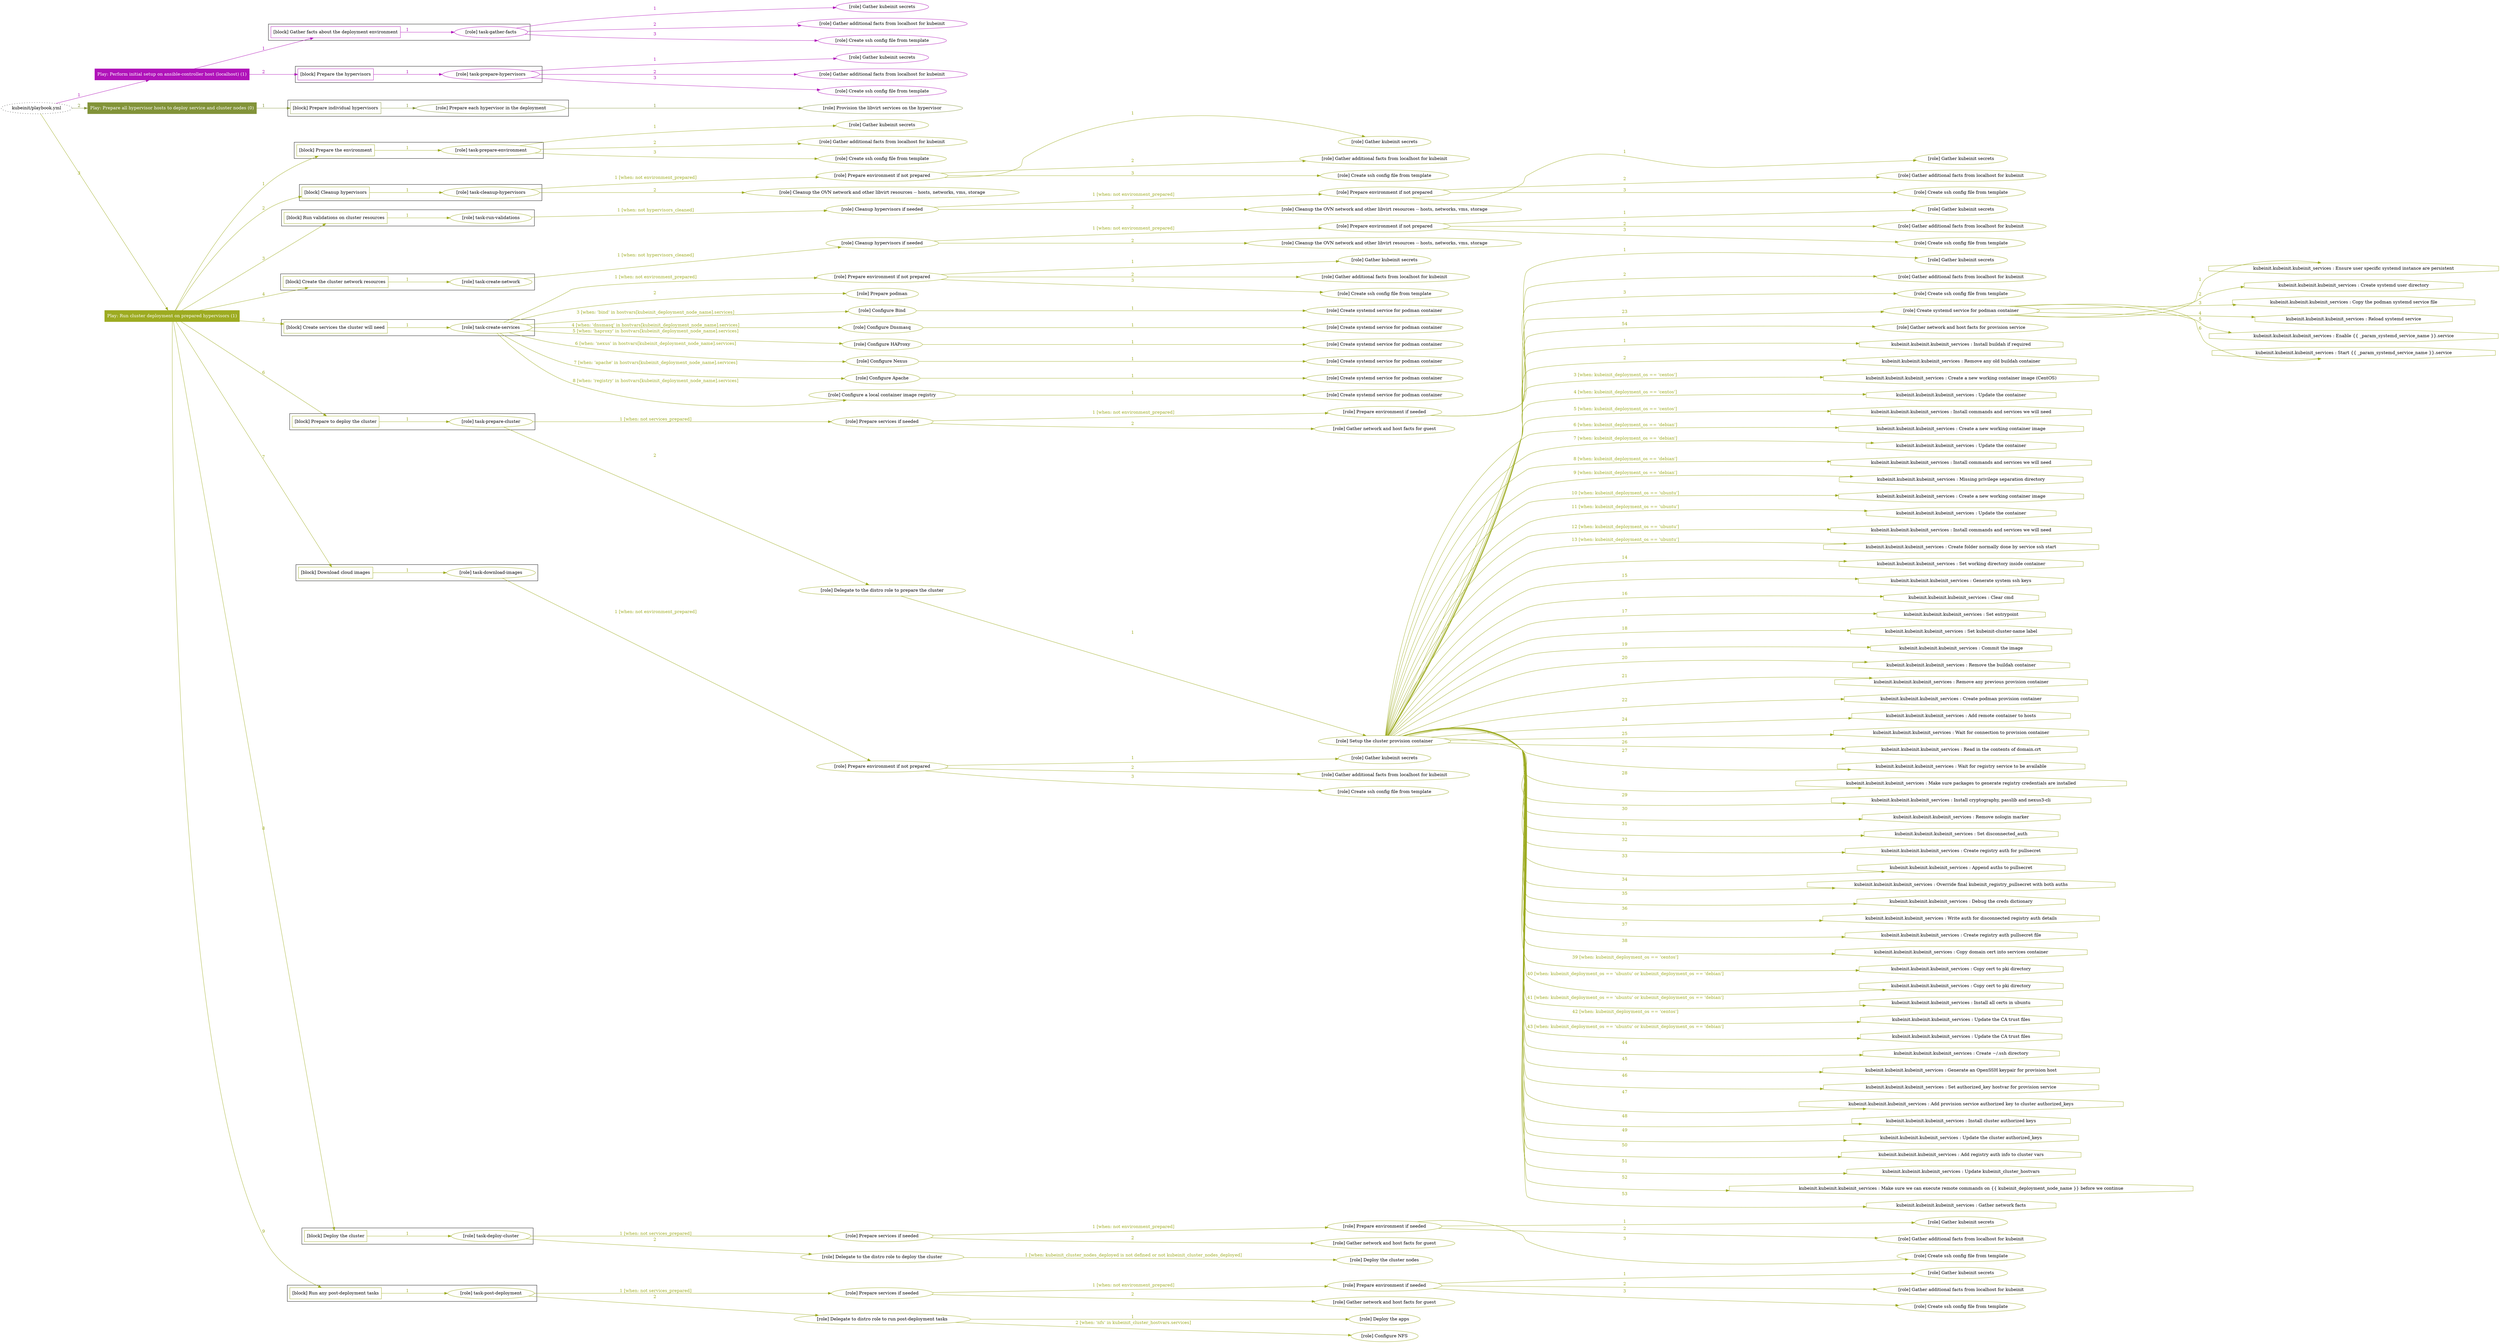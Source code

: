 digraph {
	graph [concentrate=true ordering=in rankdir=LR ratio=fill]
	edge [esep=5 sep=10]
	"kubeinit/playbook.yml" [URL="/home/runner/work/kubeinit/kubeinit/kubeinit/playbook.yml" id=playbook_cb87601d style=dotted]
	play_f02ae26f [label="Play: Perform initial setup on ansible-controller host (localhost) (1)" URL="/home/runner/work/kubeinit/kubeinit/kubeinit/playbook.yml" color="#b013b9" fontcolor="#ffffff" id=play_f02ae26f shape=box style=filled tooltip=localhost]
	"kubeinit/playbook.yml" -> play_f02ae26f [label="1 " color="#b013b9" fontcolor="#b013b9" id=edge_71629e82 labeltooltip="1 " tooltip="1 "]
	subgraph "Gather kubeinit secrets" {
		role_f6372304 [label="[role] Gather kubeinit secrets" URL="/home/runner/.ansible/collections/ansible_collections/kubeinit/kubeinit/roles/kubeinit_prepare/tasks/gather_kubeinit_facts.yml" color="#b013b9" id=role_f6372304 tooltip="Gather kubeinit secrets"]
	}
	subgraph "Gather additional facts from localhost for kubeinit" {
		role_443de08f [label="[role] Gather additional facts from localhost for kubeinit" URL="/home/runner/.ansible/collections/ansible_collections/kubeinit/kubeinit/roles/kubeinit_prepare/tasks/gather_kubeinit_facts.yml" color="#b013b9" id=role_443de08f tooltip="Gather additional facts from localhost for kubeinit"]
	}
	subgraph "Create ssh config file from template" {
		role_43a82783 [label="[role] Create ssh config file from template" URL="/home/runner/.ansible/collections/ansible_collections/kubeinit/kubeinit/roles/kubeinit_prepare/tasks/gather_kubeinit_facts.yml" color="#b013b9" id=role_43a82783 tooltip="Create ssh config file from template"]
	}
	subgraph "task-gather-facts" {
		role_122acb7d [label="[role] task-gather-facts" URL="/home/runner/work/kubeinit/kubeinit/kubeinit/playbook.yml" color="#b013b9" id=role_122acb7d tooltip="task-gather-facts"]
		role_122acb7d -> role_f6372304 [label="1 " color="#b013b9" fontcolor="#b013b9" id=edge_5ec3a85c labeltooltip="1 " tooltip="1 "]
		role_122acb7d -> role_443de08f [label="2 " color="#b013b9" fontcolor="#b013b9" id=edge_c61063cc labeltooltip="2 " tooltip="2 "]
		role_122acb7d -> role_43a82783 [label="3 " color="#b013b9" fontcolor="#b013b9" id=edge_bd884a1f labeltooltip="3 " tooltip="3 "]
	}
	subgraph "Gather kubeinit secrets" {
		role_b6fa8128 [label="[role] Gather kubeinit secrets" URL="/home/runner/.ansible/collections/ansible_collections/kubeinit/kubeinit/roles/kubeinit_prepare/tasks/gather_kubeinit_facts.yml" color="#b013b9" id=role_b6fa8128 tooltip="Gather kubeinit secrets"]
	}
	subgraph "Gather additional facts from localhost for kubeinit" {
		role_e9b5a365 [label="[role] Gather additional facts from localhost for kubeinit" URL="/home/runner/.ansible/collections/ansible_collections/kubeinit/kubeinit/roles/kubeinit_prepare/tasks/gather_kubeinit_facts.yml" color="#b013b9" id=role_e9b5a365 tooltip="Gather additional facts from localhost for kubeinit"]
	}
	subgraph "Create ssh config file from template" {
		role_b1461d1a [label="[role] Create ssh config file from template" URL="/home/runner/.ansible/collections/ansible_collections/kubeinit/kubeinit/roles/kubeinit_prepare/tasks/gather_kubeinit_facts.yml" color="#b013b9" id=role_b1461d1a tooltip="Create ssh config file from template"]
	}
	subgraph "task-prepare-hypervisors" {
		role_98220512 [label="[role] task-prepare-hypervisors" URL="/home/runner/work/kubeinit/kubeinit/kubeinit/playbook.yml" color="#b013b9" id=role_98220512 tooltip="task-prepare-hypervisors"]
		role_98220512 -> role_b6fa8128 [label="1 " color="#b013b9" fontcolor="#b013b9" id=edge_fd50a4a5 labeltooltip="1 " tooltip="1 "]
		role_98220512 -> role_e9b5a365 [label="2 " color="#b013b9" fontcolor="#b013b9" id=edge_07e9fff9 labeltooltip="2 " tooltip="2 "]
		role_98220512 -> role_b1461d1a [label="3 " color="#b013b9" fontcolor="#b013b9" id=edge_5d5a110a labeltooltip="3 " tooltip="3 "]
	}
	subgraph "Play: Perform initial setup on ansible-controller host (localhost) (1)" {
		play_f02ae26f -> block_b0cbf38a [label=1 color="#b013b9" fontcolor="#b013b9" id=edge_79f0b6a0 labeltooltip=1 tooltip=1]
		subgraph cluster_block_b0cbf38a {
			block_b0cbf38a [label="[block] Gather facts about the deployment environment" URL="/home/runner/work/kubeinit/kubeinit/kubeinit/playbook.yml" color="#b013b9" id=block_b0cbf38a labeltooltip="Gather facts about the deployment environment" shape=box tooltip="Gather facts about the deployment environment"]
			block_b0cbf38a -> role_122acb7d [label="1 " color="#b013b9" fontcolor="#b013b9" id=edge_24be9462 labeltooltip="1 " tooltip="1 "]
		}
		play_f02ae26f -> block_952a6776 [label=2 color="#b013b9" fontcolor="#b013b9" id=edge_4cd99e9b labeltooltip=2 tooltip=2]
		subgraph cluster_block_952a6776 {
			block_952a6776 [label="[block] Prepare the hypervisors" URL="/home/runner/work/kubeinit/kubeinit/kubeinit/playbook.yml" color="#b013b9" id=block_952a6776 labeltooltip="Prepare the hypervisors" shape=box tooltip="Prepare the hypervisors"]
			block_952a6776 -> role_98220512 [label="1 " color="#b013b9" fontcolor="#b013b9" id=edge_86c05b41 labeltooltip="1 " tooltip="1 "]
		}
	}
	play_6b8c48b3 [label="Play: Prepare all hypervisor hosts to deploy service and cluster nodes (0)" URL="/home/runner/work/kubeinit/kubeinit/kubeinit/playbook.yml" color="#829339" fontcolor="#ffffff" id=play_6b8c48b3 shape=box style=filled tooltip="Play: Prepare all hypervisor hosts to deploy service and cluster nodes (0)"]
	"kubeinit/playbook.yml" -> play_6b8c48b3 [label="2 " color="#829339" fontcolor="#829339" id=edge_3f9d94ed labeltooltip="2 " tooltip="2 "]
	subgraph "Provision the libvirt services on the hypervisor" {
		role_6d6a7c34 [label="[role] Provision the libvirt services on the hypervisor" URL="/home/runner/.ansible/collections/ansible_collections/kubeinit/kubeinit/roles/kubeinit_prepare/tasks/prepare_hypervisor.yml" color="#829339" id=role_6d6a7c34 tooltip="Provision the libvirt services on the hypervisor"]
	}
	subgraph "Prepare each hypervisor in the deployment" {
		role_09176114 [label="[role] Prepare each hypervisor in the deployment" URL="/home/runner/work/kubeinit/kubeinit/kubeinit/playbook.yml" color="#829339" id=role_09176114 tooltip="Prepare each hypervisor in the deployment"]
		role_09176114 -> role_6d6a7c34 [label="1 " color="#829339" fontcolor="#829339" id=edge_3e4ef613 labeltooltip="1 " tooltip="1 "]
	}
	subgraph "Play: Prepare all hypervisor hosts to deploy service and cluster nodes (0)" {
		play_6b8c48b3 -> block_30436c52 [label=1 color="#829339" fontcolor="#829339" id=edge_f08575cc labeltooltip=1 tooltip=1]
		subgraph cluster_block_30436c52 {
			block_30436c52 [label="[block] Prepare individual hypervisors" URL="/home/runner/work/kubeinit/kubeinit/kubeinit/playbook.yml" color="#829339" id=block_30436c52 labeltooltip="Prepare individual hypervisors" shape=box tooltip="Prepare individual hypervisors"]
			block_30436c52 -> role_09176114 [label="1 " color="#829339" fontcolor="#829339" id=edge_17c1a285 labeltooltip="1 " tooltip="1 "]
		}
	}
	play_0318575c [label="Play: Run cluster deployment on prepared hypervisors (1)" URL="/home/runner/work/kubeinit/kubeinit/kubeinit/playbook.yml" color="#9dab21" fontcolor="#ffffff" id=play_0318575c shape=box style=filled tooltip=localhost]
	"kubeinit/playbook.yml" -> play_0318575c [label="3 " color="#9dab21" fontcolor="#9dab21" id=edge_1d47d3a9 labeltooltip="3 " tooltip="3 "]
	subgraph "Gather kubeinit secrets" {
		role_6a9713f2 [label="[role] Gather kubeinit secrets" URL="/home/runner/.ansible/collections/ansible_collections/kubeinit/kubeinit/roles/kubeinit_prepare/tasks/gather_kubeinit_facts.yml" color="#9dab21" id=role_6a9713f2 tooltip="Gather kubeinit secrets"]
	}
	subgraph "Gather additional facts from localhost for kubeinit" {
		role_d25b0e26 [label="[role] Gather additional facts from localhost for kubeinit" URL="/home/runner/.ansible/collections/ansible_collections/kubeinit/kubeinit/roles/kubeinit_prepare/tasks/gather_kubeinit_facts.yml" color="#9dab21" id=role_d25b0e26 tooltip="Gather additional facts from localhost for kubeinit"]
	}
	subgraph "Create ssh config file from template" {
		role_33807639 [label="[role] Create ssh config file from template" URL="/home/runner/.ansible/collections/ansible_collections/kubeinit/kubeinit/roles/kubeinit_prepare/tasks/gather_kubeinit_facts.yml" color="#9dab21" id=role_33807639 tooltip="Create ssh config file from template"]
	}
	subgraph "task-prepare-environment" {
		role_946eed77 [label="[role] task-prepare-environment" URL="/home/runner/work/kubeinit/kubeinit/kubeinit/playbook.yml" color="#9dab21" id=role_946eed77 tooltip="task-prepare-environment"]
		role_946eed77 -> role_6a9713f2 [label="1 " color="#9dab21" fontcolor="#9dab21" id=edge_07a5413d labeltooltip="1 " tooltip="1 "]
		role_946eed77 -> role_d25b0e26 [label="2 " color="#9dab21" fontcolor="#9dab21" id=edge_094dc33a labeltooltip="2 " tooltip="2 "]
		role_946eed77 -> role_33807639 [label="3 " color="#9dab21" fontcolor="#9dab21" id=edge_568256e2 labeltooltip="3 " tooltip="3 "]
	}
	subgraph "Gather kubeinit secrets" {
		role_e6105f9c [label="[role] Gather kubeinit secrets" URL="/home/runner/.ansible/collections/ansible_collections/kubeinit/kubeinit/roles/kubeinit_prepare/tasks/gather_kubeinit_facts.yml" color="#9dab21" id=role_e6105f9c tooltip="Gather kubeinit secrets"]
	}
	subgraph "Gather additional facts from localhost for kubeinit" {
		role_5e3d8c74 [label="[role] Gather additional facts from localhost for kubeinit" URL="/home/runner/.ansible/collections/ansible_collections/kubeinit/kubeinit/roles/kubeinit_prepare/tasks/gather_kubeinit_facts.yml" color="#9dab21" id=role_5e3d8c74 tooltip="Gather additional facts from localhost for kubeinit"]
	}
	subgraph "Create ssh config file from template" {
		role_66db6fa9 [label="[role] Create ssh config file from template" URL="/home/runner/.ansible/collections/ansible_collections/kubeinit/kubeinit/roles/kubeinit_prepare/tasks/gather_kubeinit_facts.yml" color="#9dab21" id=role_66db6fa9 tooltip="Create ssh config file from template"]
	}
	subgraph "Prepare environment if not prepared" {
		role_582899e0 [label="[role] Prepare environment if not prepared" URL="/home/runner/.ansible/collections/ansible_collections/kubeinit/kubeinit/roles/kubeinit_prepare/tasks/cleanup_hypervisors.yml" color="#9dab21" id=role_582899e0 tooltip="Prepare environment if not prepared"]
		role_582899e0 -> role_e6105f9c [label="1 " color="#9dab21" fontcolor="#9dab21" id=edge_8f697af0 labeltooltip="1 " tooltip="1 "]
		role_582899e0 -> role_5e3d8c74 [label="2 " color="#9dab21" fontcolor="#9dab21" id=edge_2ca5362c labeltooltip="2 " tooltip="2 "]
		role_582899e0 -> role_66db6fa9 [label="3 " color="#9dab21" fontcolor="#9dab21" id=edge_7d19b5e5 labeltooltip="3 " tooltip="3 "]
	}
	subgraph "Cleanup the OVN network and other libvirt resources -- hosts, networks, vms, storage" {
		role_c0d59879 [label="[role] Cleanup the OVN network and other libvirt resources -- hosts, networks, vms, storage" URL="/home/runner/.ansible/collections/ansible_collections/kubeinit/kubeinit/roles/kubeinit_prepare/tasks/cleanup_hypervisors.yml" color="#9dab21" id=role_c0d59879 tooltip="Cleanup the OVN network and other libvirt resources -- hosts, networks, vms, storage"]
	}
	subgraph "task-cleanup-hypervisors" {
		role_ee75951e [label="[role] task-cleanup-hypervisors" URL="/home/runner/work/kubeinit/kubeinit/kubeinit/playbook.yml" color="#9dab21" id=role_ee75951e tooltip="task-cleanup-hypervisors"]
		role_ee75951e -> role_582899e0 [label="1 [when: not environment_prepared]" color="#9dab21" fontcolor="#9dab21" id=edge_1e3cfa54 labeltooltip="1 [when: not environment_prepared]" tooltip="1 [when: not environment_prepared]"]
		role_ee75951e -> role_c0d59879 [label="2 " color="#9dab21" fontcolor="#9dab21" id=edge_22bd3b2b labeltooltip="2 " tooltip="2 "]
	}
	subgraph "Gather kubeinit secrets" {
		role_152ebc51 [label="[role] Gather kubeinit secrets" URL="/home/runner/.ansible/collections/ansible_collections/kubeinit/kubeinit/roles/kubeinit_prepare/tasks/gather_kubeinit_facts.yml" color="#9dab21" id=role_152ebc51 tooltip="Gather kubeinit secrets"]
	}
	subgraph "Gather additional facts from localhost for kubeinit" {
		role_749233ae [label="[role] Gather additional facts from localhost for kubeinit" URL="/home/runner/.ansible/collections/ansible_collections/kubeinit/kubeinit/roles/kubeinit_prepare/tasks/gather_kubeinit_facts.yml" color="#9dab21" id=role_749233ae tooltip="Gather additional facts from localhost for kubeinit"]
	}
	subgraph "Create ssh config file from template" {
		role_4cad537e [label="[role] Create ssh config file from template" URL="/home/runner/.ansible/collections/ansible_collections/kubeinit/kubeinit/roles/kubeinit_prepare/tasks/gather_kubeinit_facts.yml" color="#9dab21" id=role_4cad537e tooltip="Create ssh config file from template"]
	}
	subgraph "Prepare environment if not prepared" {
		role_c34a34b0 [label="[role] Prepare environment if not prepared" URL="/home/runner/.ansible/collections/ansible_collections/kubeinit/kubeinit/roles/kubeinit_prepare/tasks/cleanup_hypervisors.yml" color="#9dab21" id=role_c34a34b0 tooltip="Prepare environment if not prepared"]
		role_c34a34b0 -> role_152ebc51 [label="1 " color="#9dab21" fontcolor="#9dab21" id=edge_b1687f5c labeltooltip="1 " tooltip="1 "]
		role_c34a34b0 -> role_749233ae [label="2 " color="#9dab21" fontcolor="#9dab21" id=edge_99897dc9 labeltooltip="2 " tooltip="2 "]
		role_c34a34b0 -> role_4cad537e [label="3 " color="#9dab21" fontcolor="#9dab21" id=edge_8d1d106a labeltooltip="3 " tooltip="3 "]
	}
	subgraph "Cleanup the OVN network and other libvirt resources -- hosts, networks, vms, storage" {
		role_647b30fc [label="[role] Cleanup the OVN network and other libvirt resources -- hosts, networks, vms, storage" URL="/home/runner/.ansible/collections/ansible_collections/kubeinit/kubeinit/roles/kubeinit_prepare/tasks/cleanup_hypervisors.yml" color="#9dab21" id=role_647b30fc tooltip="Cleanup the OVN network and other libvirt resources -- hosts, networks, vms, storage"]
	}
	subgraph "Cleanup hypervisors if needed" {
		role_1b4242aa [label="[role] Cleanup hypervisors if needed" URL="/home/runner/.ansible/collections/ansible_collections/kubeinit/kubeinit/roles/kubeinit_validations/tasks/main.yml" color="#9dab21" id=role_1b4242aa tooltip="Cleanup hypervisors if needed"]
		role_1b4242aa -> role_c34a34b0 [label="1 [when: not environment_prepared]" color="#9dab21" fontcolor="#9dab21" id=edge_400cf3cd labeltooltip="1 [when: not environment_prepared]" tooltip="1 [when: not environment_prepared]"]
		role_1b4242aa -> role_647b30fc [label="2 " color="#9dab21" fontcolor="#9dab21" id=edge_827b7310 labeltooltip="2 " tooltip="2 "]
	}
	subgraph "task-run-validations" {
		role_805b9fe6 [label="[role] task-run-validations" URL="/home/runner/work/kubeinit/kubeinit/kubeinit/playbook.yml" color="#9dab21" id=role_805b9fe6 tooltip="task-run-validations"]
		role_805b9fe6 -> role_1b4242aa [label="1 [when: not hypervisors_cleaned]" color="#9dab21" fontcolor="#9dab21" id=edge_13f3c005 labeltooltip="1 [when: not hypervisors_cleaned]" tooltip="1 [when: not hypervisors_cleaned]"]
	}
	subgraph "Gather kubeinit secrets" {
		role_b584ff0e [label="[role] Gather kubeinit secrets" URL="/home/runner/.ansible/collections/ansible_collections/kubeinit/kubeinit/roles/kubeinit_prepare/tasks/gather_kubeinit_facts.yml" color="#9dab21" id=role_b584ff0e tooltip="Gather kubeinit secrets"]
	}
	subgraph "Gather additional facts from localhost for kubeinit" {
		role_5606a939 [label="[role] Gather additional facts from localhost for kubeinit" URL="/home/runner/.ansible/collections/ansible_collections/kubeinit/kubeinit/roles/kubeinit_prepare/tasks/gather_kubeinit_facts.yml" color="#9dab21" id=role_5606a939 tooltip="Gather additional facts from localhost for kubeinit"]
	}
	subgraph "Create ssh config file from template" {
		role_82ad8f04 [label="[role] Create ssh config file from template" URL="/home/runner/.ansible/collections/ansible_collections/kubeinit/kubeinit/roles/kubeinit_prepare/tasks/gather_kubeinit_facts.yml" color="#9dab21" id=role_82ad8f04 tooltip="Create ssh config file from template"]
	}
	subgraph "Prepare environment if not prepared" {
		role_f06fa722 [label="[role] Prepare environment if not prepared" URL="/home/runner/.ansible/collections/ansible_collections/kubeinit/kubeinit/roles/kubeinit_prepare/tasks/cleanup_hypervisors.yml" color="#9dab21" id=role_f06fa722 tooltip="Prepare environment if not prepared"]
		role_f06fa722 -> role_b584ff0e [label="1 " color="#9dab21" fontcolor="#9dab21" id=edge_f15f057d labeltooltip="1 " tooltip="1 "]
		role_f06fa722 -> role_5606a939 [label="2 " color="#9dab21" fontcolor="#9dab21" id=edge_401fae8a labeltooltip="2 " tooltip="2 "]
		role_f06fa722 -> role_82ad8f04 [label="3 " color="#9dab21" fontcolor="#9dab21" id=edge_239fe94f labeltooltip="3 " tooltip="3 "]
	}
	subgraph "Cleanup the OVN network and other libvirt resources -- hosts, networks, vms, storage" {
		role_8d31b989 [label="[role] Cleanup the OVN network and other libvirt resources -- hosts, networks, vms, storage" URL="/home/runner/.ansible/collections/ansible_collections/kubeinit/kubeinit/roles/kubeinit_prepare/tasks/cleanup_hypervisors.yml" color="#9dab21" id=role_8d31b989 tooltip="Cleanup the OVN network and other libvirt resources -- hosts, networks, vms, storage"]
	}
	subgraph "Cleanup hypervisors if needed" {
		role_46239a3f [label="[role] Cleanup hypervisors if needed" URL="/home/runner/.ansible/collections/ansible_collections/kubeinit/kubeinit/roles/kubeinit_libvirt/tasks/create_network.yml" color="#9dab21" id=role_46239a3f tooltip="Cleanup hypervisors if needed"]
		role_46239a3f -> role_f06fa722 [label="1 [when: not environment_prepared]" color="#9dab21" fontcolor="#9dab21" id=edge_967faca5 labeltooltip="1 [when: not environment_prepared]" tooltip="1 [when: not environment_prepared]"]
		role_46239a3f -> role_8d31b989 [label="2 " color="#9dab21" fontcolor="#9dab21" id=edge_f1db5b0f labeltooltip="2 " tooltip="2 "]
	}
	subgraph "task-create-network" {
		role_344ecff9 [label="[role] task-create-network" URL="/home/runner/work/kubeinit/kubeinit/kubeinit/playbook.yml" color="#9dab21" id=role_344ecff9 tooltip="task-create-network"]
		role_344ecff9 -> role_46239a3f [label="1 [when: not hypervisors_cleaned]" color="#9dab21" fontcolor="#9dab21" id=edge_f3d944a9 labeltooltip="1 [when: not hypervisors_cleaned]" tooltip="1 [when: not hypervisors_cleaned]"]
	}
	subgraph "Gather kubeinit secrets" {
		role_4ed9b37c [label="[role] Gather kubeinit secrets" URL="/home/runner/.ansible/collections/ansible_collections/kubeinit/kubeinit/roles/kubeinit_prepare/tasks/gather_kubeinit_facts.yml" color="#9dab21" id=role_4ed9b37c tooltip="Gather kubeinit secrets"]
	}
	subgraph "Gather additional facts from localhost for kubeinit" {
		role_66e9691a [label="[role] Gather additional facts from localhost for kubeinit" URL="/home/runner/.ansible/collections/ansible_collections/kubeinit/kubeinit/roles/kubeinit_prepare/tasks/gather_kubeinit_facts.yml" color="#9dab21" id=role_66e9691a tooltip="Gather additional facts from localhost for kubeinit"]
	}
	subgraph "Create ssh config file from template" {
		role_6372b11f [label="[role] Create ssh config file from template" URL="/home/runner/.ansible/collections/ansible_collections/kubeinit/kubeinit/roles/kubeinit_prepare/tasks/gather_kubeinit_facts.yml" color="#9dab21" id=role_6372b11f tooltip="Create ssh config file from template"]
	}
	subgraph "Prepare environment if not prepared" {
		role_32ba6a83 [label="[role] Prepare environment if not prepared" URL="/home/runner/.ansible/collections/ansible_collections/kubeinit/kubeinit/roles/kubeinit_services/tasks/main.yml" color="#9dab21" id=role_32ba6a83 tooltip="Prepare environment if not prepared"]
		role_32ba6a83 -> role_4ed9b37c [label="1 " color="#9dab21" fontcolor="#9dab21" id=edge_de7848d8 labeltooltip="1 " tooltip="1 "]
		role_32ba6a83 -> role_66e9691a [label="2 " color="#9dab21" fontcolor="#9dab21" id=edge_67bfd517 labeltooltip="2 " tooltip="2 "]
		role_32ba6a83 -> role_6372b11f [label="3 " color="#9dab21" fontcolor="#9dab21" id=edge_234de143 labeltooltip="3 " tooltip="3 "]
	}
	subgraph "Prepare podman" {
		role_845fd8dd [label="[role] Prepare podman" URL="/home/runner/.ansible/collections/ansible_collections/kubeinit/kubeinit/roles/kubeinit_services/tasks/00_create_service_pod.yml" color="#9dab21" id=role_845fd8dd tooltip="Prepare podman"]
	}
	subgraph "Create systemd service for podman container" {
		role_89b29cc5 [label="[role] Create systemd service for podman container" URL="/home/runner/.ansible/collections/ansible_collections/kubeinit/kubeinit/roles/kubeinit_bind/tasks/main.yml" color="#9dab21" id=role_89b29cc5 tooltip="Create systemd service for podman container"]
	}
	subgraph "Configure Bind" {
		role_6a32c4a1 [label="[role] Configure Bind" URL="/home/runner/.ansible/collections/ansible_collections/kubeinit/kubeinit/roles/kubeinit_services/tasks/start_services_containers.yml" color="#9dab21" id=role_6a32c4a1 tooltip="Configure Bind"]
		role_6a32c4a1 -> role_89b29cc5 [label="1 " color="#9dab21" fontcolor="#9dab21" id=edge_b8e88694 labeltooltip="1 " tooltip="1 "]
	}
	subgraph "Create systemd service for podman container" {
		role_b40045f5 [label="[role] Create systemd service for podman container" URL="/home/runner/.ansible/collections/ansible_collections/kubeinit/kubeinit/roles/kubeinit_dnsmasq/tasks/main.yml" color="#9dab21" id=role_b40045f5 tooltip="Create systemd service for podman container"]
	}
	subgraph "Configure Dnsmasq" {
		role_d1cf999a [label="[role] Configure Dnsmasq" URL="/home/runner/.ansible/collections/ansible_collections/kubeinit/kubeinit/roles/kubeinit_services/tasks/start_services_containers.yml" color="#9dab21" id=role_d1cf999a tooltip="Configure Dnsmasq"]
		role_d1cf999a -> role_b40045f5 [label="1 " color="#9dab21" fontcolor="#9dab21" id=edge_066050cb labeltooltip="1 " tooltip="1 "]
	}
	subgraph "Create systemd service for podman container" {
		role_7c76265e [label="[role] Create systemd service for podman container" URL="/home/runner/.ansible/collections/ansible_collections/kubeinit/kubeinit/roles/kubeinit_haproxy/tasks/main.yml" color="#9dab21" id=role_7c76265e tooltip="Create systemd service for podman container"]
	}
	subgraph "Configure HAProxy" {
		role_f5ec68df [label="[role] Configure HAProxy" URL="/home/runner/.ansible/collections/ansible_collections/kubeinit/kubeinit/roles/kubeinit_services/tasks/start_services_containers.yml" color="#9dab21" id=role_f5ec68df tooltip="Configure HAProxy"]
		role_f5ec68df -> role_7c76265e [label="1 " color="#9dab21" fontcolor="#9dab21" id=edge_b9a299fd labeltooltip="1 " tooltip="1 "]
	}
	subgraph "Create systemd service for podman container" {
		role_c73b546e [label="[role] Create systemd service for podman container" URL="/home/runner/.ansible/collections/ansible_collections/kubeinit/kubeinit/roles/kubeinit_nexus/tasks/main.yml" color="#9dab21" id=role_c73b546e tooltip="Create systemd service for podman container"]
	}
	subgraph "Configure Nexus" {
		role_4478b34c [label="[role] Configure Nexus" URL="/home/runner/.ansible/collections/ansible_collections/kubeinit/kubeinit/roles/kubeinit_services/tasks/start_services_containers.yml" color="#9dab21" id=role_4478b34c tooltip="Configure Nexus"]
		role_4478b34c -> role_c73b546e [label="1 " color="#9dab21" fontcolor="#9dab21" id=edge_96754fb2 labeltooltip="1 " tooltip="1 "]
	}
	subgraph "Create systemd service for podman container" {
		role_c0fe1d33 [label="[role] Create systemd service for podman container" URL="/home/runner/.ansible/collections/ansible_collections/kubeinit/kubeinit/roles/kubeinit_apache/tasks/main.yml" color="#9dab21" id=role_c0fe1d33 tooltip="Create systemd service for podman container"]
	}
	subgraph "Configure Apache" {
		role_48551ede [label="[role] Configure Apache" URL="/home/runner/.ansible/collections/ansible_collections/kubeinit/kubeinit/roles/kubeinit_services/tasks/start_services_containers.yml" color="#9dab21" id=role_48551ede tooltip="Configure Apache"]
		role_48551ede -> role_c0fe1d33 [label="1 " color="#9dab21" fontcolor="#9dab21" id=edge_359d33c4 labeltooltip="1 " tooltip="1 "]
	}
	subgraph "Create systemd service for podman container" {
		role_2c4f5377 [label="[role] Create systemd service for podman container" URL="/home/runner/.ansible/collections/ansible_collections/kubeinit/kubeinit/roles/kubeinit_registry/tasks/main.yml" color="#9dab21" id=role_2c4f5377 tooltip="Create systemd service for podman container"]
	}
	subgraph "Configure a local container image registry" {
		role_0d46d4c4 [label="[role] Configure a local container image registry" URL="/home/runner/.ansible/collections/ansible_collections/kubeinit/kubeinit/roles/kubeinit_services/tasks/start_services_containers.yml" color="#9dab21" id=role_0d46d4c4 tooltip="Configure a local container image registry"]
		role_0d46d4c4 -> role_2c4f5377 [label="1 " color="#9dab21" fontcolor="#9dab21" id=edge_cf881516 labeltooltip="1 " tooltip="1 "]
	}
	subgraph "task-create-services" {
		role_98721f06 [label="[role] task-create-services" URL="/home/runner/work/kubeinit/kubeinit/kubeinit/playbook.yml" color="#9dab21" id=role_98721f06 tooltip="task-create-services"]
		role_98721f06 -> role_32ba6a83 [label="1 [when: not environment_prepared]" color="#9dab21" fontcolor="#9dab21" id=edge_a6f971b1 labeltooltip="1 [when: not environment_prepared]" tooltip="1 [when: not environment_prepared]"]
		role_98721f06 -> role_845fd8dd [label="2 " color="#9dab21" fontcolor="#9dab21" id=edge_4c623fa4 labeltooltip="2 " tooltip="2 "]
		role_98721f06 -> role_6a32c4a1 [label="3 [when: 'bind' in hostvars[kubeinit_deployment_node_name].services]" color="#9dab21" fontcolor="#9dab21" id=edge_10943ac8 labeltooltip="3 [when: 'bind' in hostvars[kubeinit_deployment_node_name].services]" tooltip="3 [when: 'bind' in hostvars[kubeinit_deployment_node_name].services]"]
		role_98721f06 -> role_d1cf999a [label="4 [when: 'dnsmasq' in hostvars[kubeinit_deployment_node_name].services]" color="#9dab21" fontcolor="#9dab21" id=edge_64ae4f0a labeltooltip="4 [when: 'dnsmasq' in hostvars[kubeinit_deployment_node_name].services]" tooltip="4 [when: 'dnsmasq' in hostvars[kubeinit_deployment_node_name].services]"]
		role_98721f06 -> role_f5ec68df [label="5 [when: 'haproxy' in hostvars[kubeinit_deployment_node_name].services]" color="#9dab21" fontcolor="#9dab21" id=edge_95af2f69 labeltooltip="5 [when: 'haproxy' in hostvars[kubeinit_deployment_node_name].services]" tooltip="5 [when: 'haproxy' in hostvars[kubeinit_deployment_node_name].services]"]
		role_98721f06 -> role_4478b34c [label="6 [when: 'nexus' in hostvars[kubeinit_deployment_node_name].services]" color="#9dab21" fontcolor="#9dab21" id=edge_e32496f8 labeltooltip="6 [when: 'nexus' in hostvars[kubeinit_deployment_node_name].services]" tooltip="6 [when: 'nexus' in hostvars[kubeinit_deployment_node_name].services]"]
		role_98721f06 -> role_48551ede [label="7 [when: 'apache' in hostvars[kubeinit_deployment_node_name].services]" color="#9dab21" fontcolor="#9dab21" id=edge_d7b3807d labeltooltip="7 [when: 'apache' in hostvars[kubeinit_deployment_node_name].services]" tooltip="7 [when: 'apache' in hostvars[kubeinit_deployment_node_name].services]"]
		role_98721f06 -> role_0d46d4c4 [label="8 [when: 'registry' in hostvars[kubeinit_deployment_node_name].services]" color="#9dab21" fontcolor="#9dab21" id=edge_ff0e1b98 labeltooltip="8 [when: 'registry' in hostvars[kubeinit_deployment_node_name].services]" tooltip="8 [when: 'registry' in hostvars[kubeinit_deployment_node_name].services]"]
	}
	subgraph "Gather kubeinit secrets" {
		role_c3bf6b42 [label="[role] Gather kubeinit secrets" URL="/home/runner/.ansible/collections/ansible_collections/kubeinit/kubeinit/roles/kubeinit_prepare/tasks/gather_kubeinit_facts.yml" color="#9dab21" id=role_c3bf6b42 tooltip="Gather kubeinit secrets"]
	}
	subgraph "Gather additional facts from localhost for kubeinit" {
		role_d5fe48a1 [label="[role] Gather additional facts from localhost for kubeinit" URL="/home/runner/.ansible/collections/ansible_collections/kubeinit/kubeinit/roles/kubeinit_prepare/tasks/gather_kubeinit_facts.yml" color="#9dab21" id=role_d5fe48a1 tooltip="Gather additional facts from localhost for kubeinit"]
	}
	subgraph "Create ssh config file from template" {
		role_a5385601 [label="[role] Create ssh config file from template" URL="/home/runner/.ansible/collections/ansible_collections/kubeinit/kubeinit/roles/kubeinit_prepare/tasks/gather_kubeinit_facts.yml" color="#9dab21" id=role_a5385601 tooltip="Create ssh config file from template"]
	}
	subgraph "Prepare environment if needed" {
		role_33e5378d [label="[role] Prepare environment if needed" URL="/home/runner/.ansible/collections/ansible_collections/kubeinit/kubeinit/roles/kubeinit_services/tasks/prepare_services.yml" color="#9dab21" id=role_33e5378d tooltip="Prepare environment if needed"]
		role_33e5378d -> role_c3bf6b42 [label="1 " color="#9dab21" fontcolor="#9dab21" id=edge_584e2998 labeltooltip="1 " tooltip="1 "]
		role_33e5378d -> role_d5fe48a1 [label="2 " color="#9dab21" fontcolor="#9dab21" id=edge_6c011964 labeltooltip="2 " tooltip="2 "]
		role_33e5378d -> role_a5385601 [label="3 " color="#9dab21" fontcolor="#9dab21" id=edge_dedcfa84 labeltooltip="3 " tooltip="3 "]
	}
	subgraph "Gather network and host facts for guest" {
		role_d7311042 [label="[role] Gather network and host facts for guest" URL="/home/runner/.ansible/collections/ansible_collections/kubeinit/kubeinit/roles/kubeinit_services/tasks/prepare_services.yml" color="#9dab21" id=role_d7311042 tooltip="Gather network and host facts for guest"]
	}
	subgraph "Prepare services if needed" {
		role_772ebef6 [label="[role] Prepare services if needed" URL="/home/runner/.ansible/collections/ansible_collections/kubeinit/kubeinit/roles/kubeinit_prepare/tasks/prepare_cluster.yml" color="#9dab21" id=role_772ebef6 tooltip="Prepare services if needed"]
		role_772ebef6 -> role_33e5378d [label="1 [when: not environment_prepared]" color="#9dab21" fontcolor="#9dab21" id=edge_15a38f9a labeltooltip="1 [when: not environment_prepared]" tooltip="1 [when: not environment_prepared]"]
		role_772ebef6 -> role_d7311042 [label="2 " color="#9dab21" fontcolor="#9dab21" id=edge_f6998e42 labeltooltip="2 " tooltip="2 "]
	}
	subgraph "Create systemd service for podman container" {
		role_34873334 [label="[role] Create systemd service for podman container" URL="/home/runner/.ansible/collections/ansible_collections/kubeinit/kubeinit/roles/kubeinit_services/tasks/create_provision_container.yml" color="#9dab21" id=role_34873334 tooltip="Create systemd service for podman container"]
		task_f71e5e4f [label="kubeinit.kubeinit.kubeinit_services : Ensure user specific systemd instance are persistent" URL="/home/runner/.ansible/collections/ansible_collections/kubeinit/kubeinit/roles/kubeinit_services/tasks/create_managed_service.yml" color="#9dab21" id=task_f71e5e4f shape=octagon tooltip="kubeinit.kubeinit.kubeinit_services : Ensure user specific systemd instance are persistent"]
		role_34873334 -> task_f71e5e4f [label="1 " color="#9dab21" fontcolor="#9dab21" id=edge_3d8fd945 labeltooltip="1 " tooltip="1 "]
		task_488a009b [label="kubeinit.kubeinit.kubeinit_services : Create systemd user directory" URL="/home/runner/.ansible/collections/ansible_collections/kubeinit/kubeinit/roles/kubeinit_services/tasks/create_managed_service.yml" color="#9dab21" id=task_488a009b shape=octagon tooltip="kubeinit.kubeinit.kubeinit_services : Create systemd user directory"]
		role_34873334 -> task_488a009b [label="2 " color="#9dab21" fontcolor="#9dab21" id=edge_7a9755f0 labeltooltip="2 " tooltip="2 "]
		task_2b32ff88 [label="kubeinit.kubeinit.kubeinit_services : Copy the podman systemd service file" URL="/home/runner/.ansible/collections/ansible_collections/kubeinit/kubeinit/roles/kubeinit_services/tasks/create_managed_service.yml" color="#9dab21" id=task_2b32ff88 shape=octagon tooltip="kubeinit.kubeinit.kubeinit_services : Copy the podman systemd service file"]
		role_34873334 -> task_2b32ff88 [label="3 " color="#9dab21" fontcolor="#9dab21" id=edge_229529bb labeltooltip="3 " tooltip="3 "]
		task_caa4ab6d [label="kubeinit.kubeinit.kubeinit_services : Reload systemd service" URL="/home/runner/.ansible/collections/ansible_collections/kubeinit/kubeinit/roles/kubeinit_services/tasks/create_managed_service.yml" color="#9dab21" id=task_caa4ab6d shape=octagon tooltip="kubeinit.kubeinit.kubeinit_services : Reload systemd service"]
		role_34873334 -> task_caa4ab6d [label="4 " color="#9dab21" fontcolor="#9dab21" id=edge_a234fa24 labeltooltip="4 " tooltip="4 "]
		task_1b20ff52 [label="kubeinit.kubeinit.kubeinit_services : Enable {{ _param_systemd_service_name }}.service" URL="/home/runner/.ansible/collections/ansible_collections/kubeinit/kubeinit/roles/kubeinit_services/tasks/create_managed_service.yml" color="#9dab21" id=task_1b20ff52 shape=octagon tooltip="kubeinit.kubeinit.kubeinit_services : Enable {{ _param_systemd_service_name }}.service"]
		role_34873334 -> task_1b20ff52 [label="5 " color="#9dab21" fontcolor="#9dab21" id=edge_b368c685 labeltooltip="5 " tooltip="5 "]
		task_8b71b27d [label="kubeinit.kubeinit.kubeinit_services : Start {{ _param_systemd_service_name }}.service" URL="/home/runner/.ansible/collections/ansible_collections/kubeinit/kubeinit/roles/kubeinit_services/tasks/create_managed_service.yml" color="#9dab21" id=task_8b71b27d shape=octagon tooltip="kubeinit.kubeinit.kubeinit_services : Start {{ _param_systemd_service_name }}.service"]
		role_34873334 -> task_8b71b27d [label="6 " color="#9dab21" fontcolor="#9dab21" id=edge_5f24aaaf labeltooltip="6 " tooltip="6 "]
	}
	subgraph "Gather network and host facts for provision service" {
		role_9c3913bd [label="[role] Gather network and host facts for provision service" URL="/home/runner/.ansible/collections/ansible_collections/kubeinit/kubeinit/roles/kubeinit_services/tasks/create_provision_container.yml" color="#9dab21" id=role_9c3913bd tooltip="Gather network and host facts for provision service"]
	}
	subgraph "Setup the cluster provision container" {
		role_b18f1dba [label="[role] Setup the cluster provision container" URL="/home/runner/.ansible/collections/ansible_collections/kubeinit/kubeinit/roles/kubeinit_cdk/tasks/prepare_cluster.yml" color="#9dab21" id=role_b18f1dba tooltip="Setup the cluster provision container"]
		task_7e5f642d [label="kubeinit.kubeinit.kubeinit_services : Install buildah if required" URL="/home/runner/.ansible/collections/ansible_collections/kubeinit/kubeinit/roles/kubeinit_services/tasks/create_provision_container.yml" color="#9dab21" id=task_7e5f642d shape=octagon tooltip="kubeinit.kubeinit.kubeinit_services : Install buildah if required"]
		role_b18f1dba -> task_7e5f642d [label="1 " color="#9dab21" fontcolor="#9dab21" id=edge_5634ca15 labeltooltip="1 " tooltip="1 "]
		task_85b4d105 [label="kubeinit.kubeinit.kubeinit_services : Remove any old buildah container" URL="/home/runner/.ansible/collections/ansible_collections/kubeinit/kubeinit/roles/kubeinit_services/tasks/create_provision_container.yml" color="#9dab21" id=task_85b4d105 shape=octagon tooltip="kubeinit.kubeinit.kubeinit_services : Remove any old buildah container"]
		role_b18f1dba -> task_85b4d105 [label="2 " color="#9dab21" fontcolor="#9dab21" id=edge_a4ea3883 labeltooltip="2 " tooltip="2 "]
		task_7c1dcfbe [label="kubeinit.kubeinit.kubeinit_services : Create a new working container image (CentOS)" URL="/home/runner/.ansible/collections/ansible_collections/kubeinit/kubeinit/roles/kubeinit_services/tasks/create_provision_container.yml" color="#9dab21" id=task_7c1dcfbe shape=octagon tooltip="kubeinit.kubeinit.kubeinit_services : Create a new working container image (CentOS)"]
		role_b18f1dba -> task_7c1dcfbe [label="3 [when: kubeinit_deployment_os == 'centos']" color="#9dab21" fontcolor="#9dab21" id=edge_a7322ec1 labeltooltip="3 [when: kubeinit_deployment_os == 'centos']" tooltip="3 [when: kubeinit_deployment_os == 'centos']"]
		task_ce06b54c [label="kubeinit.kubeinit.kubeinit_services : Update the container" URL="/home/runner/.ansible/collections/ansible_collections/kubeinit/kubeinit/roles/kubeinit_services/tasks/create_provision_container.yml" color="#9dab21" id=task_ce06b54c shape=octagon tooltip="kubeinit.kubeinit.kubeinit_services : Update the container"]
		role_b18f1dba -> task_ce06b54c [label="4 [when: kubeinit_deployment_os == 'centos']" color="#9dab21" fontcolor="#9dab21" id=edge_97e08e80 labeltooltip="4 [when: kubeinit_deployment_os == 'centos']" tooltip="4 [when: kubeinit_deployment_os == 'centos']"]
		task_dd757084 [label="kubeinit.kubeinit.kubeinit_services : Install commands and services we will need" URL="/home/runner/.ansible/collections/ansible_collections/kubeinit/kubeinit/roles/kubeinit_services/tasks/create_provision_container.yml" color="#9dab21" id=task_dd757084 shape=octagon tooltip="kubeinit.kubeinit.kubeinit_services : Install commands and services we will need"]
		role_b18f1dba -> task_dd757084 [label="5 [when: kubeinit_deployment_os == 'centos']" color="#9dab21" fontcolor="#9dab21" id=edge_bdb4e42e labeltooltip="5 [when: kubeinit_deployment_os == 'centos']" tooltip="5 [when: kubeinit_deployment_os == 'centos']"]
		task_906797ec [label="kubeinit.kubeinit.kubeinit_services : Create a new working container image" URL="/home/runner/.ansible/collections/ansible_collections/kubeinit/kubeinit/roles/kubeinit_services/tasks/create_provision_container.yml" color="#9dab21" id=task_906797ec shape=octagon tooltip="kubeinit.kubeinit.kubeinit_services : Create a new working container image"]
		role_b18f1dba -> task_906797ec [label="6 [when: kubeinit_deployment_os == 'debian']" color="#9dab21" fontcolor="#9dab21" id=edge_9b2c2a81 labeltooltip="6 [when: kubeinit_deployment_os == 'debian']" tooltip="6 [when: kubeinit_deployment_os == 'debian']"]
		task_6bad2202 [label="kubeinit.kubeinit.kubeinit_services : Update the container" URL="/home/runner/.ansible/collections/ansible_collections/kubeinit/kubeinit/roles/kubeinit_services/tasks/create_provision_container.yml" color="#9dab21" id=task_6bad2202 shape=octagon tooltip="kubeinit.kubeinit.kubeinit_services : Update the container"]
		role_b18f1dba -> task_6bad2202 [label="7 [when: kubeinit_deployment_os == 'debian']" color="#9dab21" fontcolor="#9dab21" id=edge_be17eedc labeltooltip="7 [when: kubeinit_deployment_os == 'debian']" tooltip="7 [when: kubeinit_deployment_os == 'debian']"]
		task_a22cea9c [label="kubeinit.kubeinit.kubeinit_services : Install commands and services we will need" URL="/home/runner/.ansible/collections/ansible_collections/kubeinit/kubeinit/roles/kubeinit_services/tasks/create_provision_container.yml" color="#9dab21" id=task_a22cea9c shape=octagon tooltip="kubeinit.kubeinit.kubeinit_services : Install commands and services we will need"]
		role_b18f1dba -> task_a22cea9c [label="8 [when: kubeinit_deployment_os == 'debian']" color="#9dab21" fontcolor="#9dab21" id=edge_3104c1b9 labeltooltip="8 [when: kubeinit_deployment_os == 'debian']" tooltip="8 [when: kubeinit_deployment_os == 'debian']"]
		task_a81cdb3b [label="kubeinit.kubeinit.kubeinit_services : Missing privilege separation directory" URL="/home/runner/.ansible/collections/ansible_collections/kubeinit/kubeinit/roles/kubeinit_services/tasks/create_provision_container.yml" color="#9dab21" id=task_a81cdb3b shape=octagon tooltip="kubeinit.kubeinit.kubeinit_services : Missing privilege separation directory"]
		role_b18f1dba -> task_a81cdb3b [label="9 [when: kubeinit_deployment_os == 'debian']" color="#9dab21" fontcolor="#9dab21" id=edge_61aa46c5 labeltooltip="9 [when: kubeinit_deployment_os == 'debian']" tooltip="9 [when: kubeinit_deployment_os == 'debian']"]
		task_3e8f674d [label="kubeinit.kubeinit.kubeinit_services : Create a new working container image" URL="/home/runner/.ansible/collections/ansible_collections/kubeinit/kubeinit/roles/kubeinit_services/tasks/create_provision_container.yml" color="#9dab21" id=task_3e8f674d shape=octagon tooltip="kubeinit.kubeinit.kubeinit_services : Create a new working container image"]
		role_b18f1dba -> task_3e8f674d [label="10 [when: kubeinit_deployment_os == 'ubuntu']" color="#9dab21" fontcolor="#9dab21" id=edge_191a4c83 labeltooltip="10 [when: kubeinit_deployment_os == 'ubuntu']" tooltip="10 [when: kubeinit_deployment_os == 'ubuntu']"]
		task_5963a6a7 [label="kubeinit.kubeinit.kubeinit_services : Update the container" URL="/home/runner/.ansible/collections/ansible_collections/kubeinit/kubeinit/roles/kubeinit_services/tasks/create_provision_container.yml" color="#9dab21" id=task_5963a6a7 shape=octagon tooltip="kubeinit.kubeinit.kubeinit_services : Update the container"]
		role_b18f1dba -> task_5963a6a7 [label="11 [when: kubeinit_deployment_os == 'ubuntu']" color="#9dab21" fontcolor="#9dab21" id=edge_4af6fdc3 labeltooltip="11 [when: kubeinit_deployment_os == 'ubuntu']" tooltip="11 [when: kubeinit_deployment_os == 'ubuntu']"]
		task_f0800b48 [label="kubeinit.kubeinit.kubeinit_services : Install commands and services we will need" URL="/home/runner/.ansible/collections/ansible_collections/kubeinit/kubeinit/roles/kubeinit_services/tasks/create_provision_container.yml" color="#9dab21" id=task_f0800b48 shape=octagon tooltip="kubeinit.kubeinit.kubeinit_services : Install commands and services we will need"]
		role_b18f1dba -> task_f0800b48 [label="12 [when: kubeinit_deployment_os == 'ubuntu']" color="#9dab21" fontcolor="#9dab21" id=edge_4941f89d labeltooltip="12 [when: kubeinit_deployment_os == 'ubuntu']" tooltip="12 [when: kubeinit_deployment_os == 'ubuntu']"]
		task_ab5b47a5 [label="kubeinit.kubeinit.kubeinit_services : Create folder normally done by service ssh start" URL="/home/runner/.ansible/collections/ansible_collections/kubeinit/kubeinit/roles/kubeinit_services/tasks/create_provision_container.yml" color="#9dab21" id=task_ab5b47a5 shape=octagon tooltip="kubeinit.kubeinit.kubeinit_services : Create folder normally done by service ssh start"]
		role_b18f1dba -> task_ab5b47a5 [label="13 [when: kubeinit_deployment_os == 'ubuntu']" color="#9dab21" fontcolor="#9dab21" id=edge_453e8a8b labeltooltip="13 [when: kubeinit_deployment_os == 'ubuntu']" tooltip="13 [when: kubeinit_deployment_os == 'ubuntu']"]
		task_5e49bc72 [label="kubeinit.kubeinit.kubeinit_services : Set working directory inside container" URL="/home/runner/.ansible/collections/ansible_collections/kubeinit/kubeinit/roles/kubeinit_services/tasks/create_provision_container.yml" color="#9dab21" id=task_5e49bc72 shape=octagon tooltip="kubeinit.kubeinit.kubeinit_services : Set working directory inside container"]
		role_b18f1dba -> task_5e49bc72 [label="14 " color="#9dab21" fontcolor="#9dab21" id=edge_94e9bc41 labeltooltip="14 " tooltip="14 "]
		task_ab633d92 [label="kubeinit.kubeinit.kubeinit_services : Generate system ssh keys" URL="/home/runner/.ansible/collections/ansible_collections/kubeinit/kubeinit/roles/kubeinit_services/tasks/create_provision_container.yml" color="#9dab21" id=task_ab633d92 shape=octagon tooltip="kubeinit.kubeinit.kubeinit_services : Generate system ssh keys"]
		role_b18f1dba -> task_ab633d92 [label="15 " color="#9dab21" fontcolor="#9dab21" id=edge_0451fdb1 labeltooltip="15 " tooltip="15 "]
		task_2c99e03f [label="kubeinit.kubeinit.kubeinit_services : Clear cmd" URL="/home/runner/.ansible/collections/ansible_collections/kubeinit/kubeinit/roles/kubeinit_services/tasks/create_provision_container.yml" color="#9dab21" id=task_2c99e03f shape=octagon tooltip="kubeinit.kubeinit.kubeinit_services : Clear cmd"]
		role_b18f1dba -> task_2c99e03f [label="16 " color="#9dab21" fontcolor="#9dab21" id=edge_e7ef6131 labeltooltip="16 " tooltip="16 "]
		task_fd97d78a [label="kubeinit.kubeinit.kubeinit_services : Set entrypoint" URL="/home/runner/.ansible/collections/ansible_collections/kubeinit/kubeinit/roles/kubeinit_services/tasks/create_provision_container.yml" color="#9dab21" id=task_fd97d78a shape=octagon tooltip="kubeinit.kubeinit.kubeinit_services : Set entrypoint"]
		role_b18f1dba -> task_fd97d78a [label="17 " color="#9dab21" fontcolor="#9dab21" id=edge_5ce199d4 labeltooltip="17 " tooltip="17 "]
		task_5e5d65c9 [label="kubeinit.kubeinit.kubeinit_services : Set kubeinit-cluster-name label" URL="/home/runner/.ansible/collections/ansible_collections/kubeinit/kubeinit/roles/kubeinit_services/tasks/create_provision_container.yml" color="#9dab21" id=task_5e5d65c9 shape=octagon tooltip="kubeinit.kubeinit.kubeinit_services : Set kubeinit-cluster-name label"]
		role_b18f1dba -> task_5e5d65c9 [label="18 " color="#9dab21" fontcolor="#9dab21" id=edge_fcba8e1c labeltooltip="18 " tooltip="18 "]
		task_333bb4f0 [label="kubeinit.kubeinit.kubeinit_services : Commit the image" URL="/home/runner/.ansible/collections/ansible_collections/kubeinit/kubeinit/roles/kubeinit_services/tasks/create_provision_container.yml" color="#9dab21" id=task_333bb4f0 shape=octagon tooltip="kubeinit.kubeinit.kubeinit_services : Commit the image"]
		role_b18f1dba -> task_333bb4f0 [label="19 " color="#9dab21" fontcolor="#9dab21" id=edge_54ac963a labeltooltip="19 " tooltip="19 "]
		task_4ab9c410 [label="kubeinit.kubeinit.kubeinit_services : Remove the buildah container" URL="/home/runner/.ansible/collections/ansible_collections/kubeinit/kubeinit/roles/kubeinit_services/tasks/create_provision_container.yml" color="#9dab21" id=task_4ab9c410 shape=octagon tooltip="kubeinit.kubeinit.kubeinit_services : Remove the buildah container"]
		role_b18f1dba -> task_4ab9c410 [label="20 " color="#9dab21" fontcolor="#9dab21" id=edge_1fcbe087 labeltooltip="20 " tooltip="20 "]
		task_7f1afbad [label="kubeinit.kubeinit.kubeinit_services : Remove any previous provision container" URL="/home/runner/.ansible/collections/ansible_collections/kubeinit/kubeinit/roles/kubeinit_services/tasks/create_provision_container.yml" color="#9dab21" id=task_7f1afbad shape=octagon tooltip="kubeinit.kubeinit.kubeinit_services : Remove any previous provision container"]
		role_b18f1dba -> task_7f1afbad [label="21 " color="#9dab21" fontcolor="#9dab21" id=edge_9cbd098b labeltooltip="21 " tooltip="21 "]
		task_ec6bacf5 [label="kubeinit.kubeinit.kubeinit_services : Create podman provision container" URL="/home/runner/.ansible/collections/ansible_collections/kubeinit/kubeinit/roles/kubeinit_services/tasks/create_provision_container.yml" color="#9dab21" id=task_ec6bacf5 shape=octagon tooltip="kubeinit.kubeinit.kubeinit_services : Create podman provision container"]
		role_b18f1dba -> task_ec6bacf5 [label="22 " color="#9dab21" fontcolor="#9dab21" id=edge_7af663a0 labeltooltip="22 " tooltip="22 "]
		role_b18f1dba -> role_34873334 [label="23 " color="#9dab21" fontcolor="#9dab21" id=edge_15e049de labeltooltip="23 " tooltip="23 "]
		task_170370fa [label="kubeinit.kubeinit.kubeinit_services : Add remote container to hosts" URL="/home/runner/.ansible/collections/ansible_collections/kubeinit/kubeinit/roles/kubeinit_services/tasks/create_provision_container.yml" color="#9dab21" id=task_170370fa shape=octagon tooltip="kubeinit.kubeinit.kubeinit_services : Add remote container to hosts"]
		role_b18f1dba -> task_170370fa [label="24 " color="#9dab21" fontcolor="#9dab21" id=edge_1cf426fa labeltooltip="24 " tooltip="24 "]
		task_927052de [label="kubeinit.kubeinit.kubeinit_services : Wait for connection to provision container" URL="/home/runner/.ansible/collections/ansible_collections/kubeinit/kubeinit/roles/kubeinit_services/tasks/create_provision_container.yml" color="#9dab21" id=task_927052de shape=octagon tooltip="kubeinit.kubeinit.kubeinit_services : Wait for connection to provision container"]
		role_b18f1dba -> task_927052de [label="25 " color="#9dab21" fontcolor="#9dab21" id=edge_9f7ffcf9 labeltooltip="25 " tooltip="25 "]
		task_81b4ebde [label="kubeinit.kubeinit.kubeinit_services : Read in the contents of domain.crt" URL="/home/runner/.ansible/collections/ansible_collections/kubeinit/kubeinit/roles/kubeinit_services/tasks/create_provision_container.yml" color="#9dab21" id=task_81b4ebde shape=octagon tooltip="kubeinit.kubeinit.kubeinit_services : Read in the contents of domain.crt"]
		role_b18f1dba -> task_81b4ebde [label="26 " color="#9dab21" fontcolor="#9dab21" id=edge_8bba0b53 labeltooltip="26 " tooltip="26 "]
		task_c484cb64 [label="kubeinit.kubeinit.kubeinit_services : Wait for registry service to be available" URL="/home/runner/.ansible/collections/ansible_collections/kubeinit/kubeinit/roles/kubeinit_services/tasks/create_provision_container.yml" color="#9dab21" id=task_c484cb64 shape=octagon tooltip="kubeinit.kubeinit.kubeinit_services : Wait for registry service to be available"]
		role_b18f1dba -> task_c484cb64 [label="27 " color="#9dab21" fontcolor="#9dab21" id=edge_7bd9d9cb labeltooltip="27 " tooltip="27 "]
		task_7e987f78 [label="kubeinit.kubeinit.kubeinit_services : Make sure packages to generate registry credentials are installed" URL="/home/runner/.ansible/collections/ansible_collections/kubeinit/kubeinit/roles/kubeinit_services/tasks/create_provision_container.yml" color="#9dab21" id=task_7e987f78 shape=octagon tooltip="kubeinit.kubeinit.kubeinit_services : Make sure packages to generate registry credentials are installed"]
		role_b18f1dba -> task_7e987f78 [label="28 " color="#9dab21" fontcolor="#9dab21" id=edge_82583c54 labeltooltip="28 " tooltip="28 "]
		task_aa95c051 [label="kubeinit.kubeinit.kubeinit_services : Install cryptography, passlib and nexus3-cli" URL="/home/runner/.ansible/collections/ansible_collections/kubeinit/kubeinit/roles/kubeinit_services/tasks/create_provision_container.yml" color="#9dab21" id=task_aa95c051 shape=octagon tooltip="kubeinit.kubeinit.kubeinit_services : Install cryptography, passlib and nexus3-cli"]
		role_b18f1dba -> task_aa95c051 [label="29 " color="#9dab21" fontcolor="#9dab21" id=edge_79131fb0 labeltooltip="29 " tooltip="29 "]
		task_2f597f38 [label="kubeinit.kubeinit.kubeinit_services : Remove nologin marker" URL="/home/runner/.ansible/collections/ansible_collections/kubeinit/kubeinit/roles/kubeinit_services/tasks/create_provision_container.yml" color="#9dab21" id=task_2f597f38 shape=octagon tooltip="kubeinit.kubeinit.kubeinit_services : Remove nologin marker"]
		role_b18f1dba -> task_2f597f38 [label="30 " color="#9dab21" fontcolor="#9dab21" id=edge_4bf23802 labeltooltip="30 " tooltip="30 "]
		task_e5da58b7 [label="kubeinit.kubeinit.kubeinit_services : Set disconnected_auth" URL="/home/runner/.ansible/collections/ansible_collections/kubeinit/kubeinit/roles/kubeinit_services/tasks/create_provision_container.yml" color="#9dab21" id=task_e5da58b7 shape=octagon tooltip="kubeinit.kubeinit.kubeinit_services : Set disconnected_auth"]
		role_b18f1dba -> task_e5da58b7 [label="31 " color="#9dab21" fontcolor="#9dab21" id=edge_d99845a3 labeltooltip="31 " tooltip="31 "]
		task_fca3b46d [label="kubeinit.kubeinit.kubeinit_services : Create registry auth for pullsecret" URL="/home/runner/.ansible/collections/ansible_collections/kubeinit/kubeinit/roles/kubeinit_services/tasks/create_provision_container.yml" color="#9dab21" id=task_fca3b46d shape=octagon tooltip="kubeinit.kubeinit.kubeinit_services : Create registry auth for pullsecret"]
		role_b18f1dba -> task_fca3b46d [label="32 " color="#9dab21" fontcolor="#9dab21" id=edge_b1bfe936 labeltooltip="32 " tooltip="32 "]
		task_fb7eb01e [label="kubeinit.kubeinit.kubeinit_services : Append auths to pullsecret" URL="/home/runner/.ansible/collections/ansible_collections/kubeinit/kubeinit/roles/kubeinit_services/tasks/create_provision_container.yml" color="#9dab21" id=task_fb7eb01e shape=octagon tooltip="kubeinit.kubeinit.kubeinit_services : Append auths to pullsecret"]
		role_b18f1dba -> task_fb7eb01e [label="33 " color="#9dab21" fontcolor="#9dab21" id=edge_aaff5bce labeltooltip="33 " tooltip="33 "]
		task_c6c5820e [label="kubeinit.kubeinit.kubeinit_services : Override final kubeinit_registry_pullsecret with both auths" URL="/home/runner/.ansible/collections/ansible_collections/kubeinit/kubeinit/roles/kubeinit_services/tasks/create_provision_container.yml" color="#9dab21" id=task_c6c5820e shape=octagon tooltip="kubeinit.kubeinit.kubeinit_services : Override final kubeinit_registry_pullsecret with both auths"]
		role_b18f1dba -> task_c6c5820e [label="34 " color="#9dab21" fontcolor="#9dab21" id=edge_d31d8cdb labeltooltip="34 " tooltip="34 "]
		task_4d002f9d [label="kubeinit.kubeinit.kubeinit_services : Debug the creds dictionary" URL="/home/runner/.ansible/collections/ansible_collections/kubeinit/kubeinit/roles/kubeinit_services/tasks/create_provision_container.yml" color="#9dab21" id=task_4d002f9d shape=octagon tooltip="kubeinit.kubeinit.kubeinit_services : Debug the creds dictionary"]
		role_b18f1dba -> task_4d002f9d [label="35 " color="#9dab21" fontcolor="#9dab21" id=edge_1404b672 labeltooltip="35 " tooltip="35 "]
		task_178f5a2c [label="kubeinit.kubeinit.kubeinit_services : Write auth for disconnected registry auth details" URL="/home/runner/.ansible/collections/ansible_collections/kubeinit/kubeinit/roles/kubeinit_services/tasks/create_provision_container.yml" color="#9dab21" id=task_178f5a2c shape=octagon tooltip="kubeinit.kubeinit.kubeinit_services : Write auth for disconnected registry auth details"]
		role_b18f1dba -> task_178f5a2c [label="36 " color="#9dab21" fontcolor="#9dab21" id=edge_0aecc363 labeltooltip="36 " tooltip="36 "]
		task_38c4c41e [label="kubeinit.kubeinit.kubeinit_services : Create registry auth pullsecret file" URL="/home/runner/.ansible/collections/ansible_collections/kubeinit/kubeinit/roles/kubeinit_services/tasks/create_provision_container.yml" color="#9dab21" id=task_38c4c41e shape=octagon tooltip="kubeinit.kubeinit.kubeinit_services : Create registry auth pullsecret file"]
		role_b18f1dba -> task_38c4c41e [label="37 " color="#9dab21" fontcolor="#9dab21" id=edge_517caec4 labeltooltip="37 " tooltip="37 "]
		task_0d5bcd31 [label="kubeinit.kubeinit.kubeinit_services : Copy domain cert into services container" URL="/home/runner/.ansible/collections/ansible_collections/kubeinit/kubeinit/roles/kubeinit_services/tasks/create_provision_container.yml" color="#9dab21" id=task_0d5bcd31 shape=octagon tooltip="kubeinit.kubeinit.kubeinit_services : Copy domain cert into services container"]
		role_b18f1dba -> task_0d5bcd31 [label="38 " color="#9dab21" fontcolor="#9dab21" id=edge_44344371 labeltooltip="38 " tooltip="38 "]
		task_46001b58 [label="kubeinit.kubeinit.kubeinit_services : Copy cert to pki directory" URL="/home/runner/.ansible/collections/ansible_collections/kubeinit/kubeinit/roles/kubeinit_services/tasks/create_provision_container.yml" color="#9dab21" id=task_46001b58 shape=octagon tooltip="kubeinit.kubeinit.kubeinit_services : Copy cert to pki directory"]
		role_b18f1dba -> task_46001b58 [label="39 [when: kubeinit_deployment_os == 'centos']" color="#9dab21" fontcolor="#9dab21" id=edge_3aa9f84f labeltooltip="39 [when: kubeinit_deployment_os == 'centos']" tooltip="39 [when: kubeinit_deployment_os == 'centos']"]
		task_5f0d7893 [label="kubeinit.kubeinit.kubeinit_services : Copy cert to pki directory" URL="/home/runner/.ansible/collections/ansible_collections/kubeinit/kubeinit/roles/kubeinit_services/tasks/create_provision_container.yml" color="#9dab21" id=task_5f0d7893 shape=octagon tooltip="kubeinit.kubeinit.kubeinit_services : Copy cert to pki directory"]
		role_b18f1dba -> task_5f0d7893 [label="40 [when: kubeinit_deployment_os == 'ubuntu' or kubeinit_deployment_os == 'debian']" color="#9dab21" fontcolor="#9dab21" id=edge_5d7c1797 labeltooltip="40 [when: kubeinit_deployment_os == 'ubuntu' or kubeinit_deployment_os == 'debian']" tooltip="40 [when: kubeinit_deployment_os == 'ubuntu' or kubeinit_deployment_os == 'debian']"]
		task_b810cef7 [label="kubeinit.kubeinit.kubeinit_services : Install all certs in ubuntu" URL="/home/runner/.ansible/collections/ansible_collections/kubeinit/kubeinit/roles/kubeinit_services/tasks/create_provision_container.yml" color="#9dab21" id=task_b810cef7 shape=octagon tooltip="kubeinit.kubeinit.kubeinit_services : Install all certs in ubuntu"]
		role_b18f1dba -> task_b810cef7 [label="41 [when: kubeinit_deployment_os == 'ubuntu' or kubeinit_deployment_os == 'debian']" color="#9dab21" fontcolor="#9dab21" id=edge_e8a978bb labeltooltip="41 [when: kubeinit_deployment_os == 'ubuntu' or kubeinit_deployment_os == 'debian']" tooltip="41 [when: kubeinit_deployment_os == 'ubuntu' or kubeinit_deployment_os == 'debian']"]
		task_5652f521 [label="kubeinit.kubeinit.kubeinit_services : Update the CA trust files" URL="/home/runner/.ansible/collections/ansible_collections/kubeinit/kubeinit/roles/kubeinit_services/tasks/create_provision_container.yml" color="#9dab21" id=task_5652f521 shape=octagon tooltip="kubeinit.kubeinit.kubeinit_services : Update the CA trust files"]
		role_b18f1dba -> task_5652f521 [label="42 [when: kubeinit_deployment_os == 'centos']" color="#9dab21" fontcolor="#9dab21" id=edge_f7d8ed82 labeltooltip="42 [when: kubeinit_deployment_os == 'centos']" tooltip="42 [when: kubeinit_deployment_os == 'centos']"]
		task_41d6a146 [label="kubeinit.kubeinit.kubeinit_services : Update the CA trust files" URL="/home/runner/.ansible/collections/ansible_collections/kubeinit/kubeinit/roles/kubeinit_services/tasks/create_provision_container.yml" color="#9dab21" id=task_41d6a146 shape=octagon tooltip="kubeinit.kubeinit.kubeinit_services : Update the CA trust files"]
		role_b18f1dba -> task_41d6a146 [label="43 [when: kubeinit_deployment_os == 'ubuntu' or kubeinit_deployment_os == 'debian']" color="#9dab21" fontcolor="#9dab21" id=edge_036c9e72 labeltooltip="43 [when: kubeinit_deployment_os == 'ubuntu' or kubeinit_deployment_os == 'debian']" tooltip="43 [when: kubeinit_deployment_os == 'ubuntu' or kubeinit_deployment_os == 'debian']"]
		task_25d7054e [label="kubeinit.kubeinit.kubeinit_services : Create ~/.ssh directory" URL="/home/runner/.ansible/collections/ansible_collections/kubeinit/kubeinit/roles/kubeinit_services/tasks/create_provision_container.yml" color="#9dab21" id=task_25d7054e shape=octagon tooltip="kubeinit.kubeinit.kubeinit_services : Create ~/.ssh directory"]
		role_b18f1dba -> task_25d7054e [label="44 " color="#9dab21" fontcolor="#9dab21" id=edge_2e64ea5b labeltooltip="44 " tooltip="44 "]
		task_8a9f34a3 [label="kubeinit.kubeinit.kubeinit_services : Generate an OpenSSH keypair for provision host" URL="/home/runner/.ansible/collections/ansible_collections/kubeinit/kubeinit/roles/kubeinit_services/tasks/create_provision_container.yml" color="#9dab21" id=task_8a9f34a3 shape=octagon tooltip="kubeinit.kubeinit.kubeinit_services : Generate an OpenSSH keypair for provision host"]
		role_b18f1dba -> task_8a9f34a3 [label="45 " color="#9dab21" fontcolor="#9dab21" id=edge_03f5c01b labeltooltip="45 " tooltip="45 "]
		task_6415c5de [label="kubeinit.kubeinit.kubeinit_services : Set authorized_key hostvar for provision service" URL="/home/runner/.ansible/collections/ansible_collections/kubeinit/kubeinit/roles/kubeinit_services/tasks/create_provision_container.yml" color="#9dab21" id=task_6415c5de shape=octagon tooltip="kubeinit.kubeinit.kubeinit_services : Set authorized_key hostvar for provision service"]
		role_b18f1dba -> task_6415c5de [label="46 " color="#9dab21" fontcolor="#9dab21" id=edge_4af44881 labeltooltip="46 " tooltip="46 "]
		task_470cfef6 [label="kubeinit.kubeinit.kubeinit_services : Add provision service authorized key to cluster authorized_keys" URL="/home/runner/.ansible/collections/ansible_collections/kubeinit/kubeinit/roles/kubeinit_services/tasks/create_provision_container.yml" color="#9dab21" id=task_470cfef6 shape=octagon tooltip="kubeinit.kubeinit.kubeinit_services : Add provision service authorized key to cluster authorized_keys"]
		role_b18f1dba -> task_470cfef6 [label="47 " color="#9dab21" fontcolor="#9dab21" id=edge_99459a04 labeltooltip="47 " tooltip="47 "]
		task_733cce9f [label="kubeinit.kubeinit.kubeinit_services : Install cluster authorized keys" URL="/home/runner/.ansible/collections/ansible_collections/kubeinit/kubeinit/roles/kubeinit_services/tasks/create_provision_container.yml" color="#9dab21" id=task_733cce9f shape=octagon tooltip="kubeinit.kubeinit.kubeinit_services : Install cluster authorized keys"]
		role_b18f1dba -> task_733cce9f [label="48 " color="#9dab21" fontcolor="#9dab21" id=edge_cd180423 labeltooltip="48 " tooltip="48 "]
		task_889f2ac5 [label="kubeinit.kubeinit.kubeinit_services : Update the cluster authorized_keys" URL="/home/runner/.ansible/collections/ansible_collections/kubeinit/kubeinit/roles/kubeinit_services/tasks/create_provision_container.yml" color="#9dab21" id=task_889f2ac5 shape=octagon tooltip="kubeinit.kubeinit.kubeinit_services : Update the cluster authorized_keys"]
		role_b18f1dba -> task_889f2ac5 [label="49 " color="#9dab21" fontcolor="#9dab21" id=edge_7eb19b1b labeltooltip="49 " tooltip="49 "]
		task_cb848032 [label="kubeinit.kubeinit.kubeinit_services : Add registry auth info to cluster vars" URL="/home/runner/.ansible/collections/ansible_collections/kubeinit/kubeinit/roles/kubeinit_services/tasks/create_provision_container.yml" color="#9dab21" id=task_cb848032 shape=octagon tooltip="kubeinit.kubeinit.kubeinit_services : Add registry auth info to cluster vars"]
		role_b18f1dba -> task_cb848032 [label="50 " color="#9dab21" fontcolor="#9dab21" id=edge_268ad417 labeltooltip="50 " tooltip="50 "]
		task_624fa0ec [label="kubeinit.kubeinit.kubeinit_services : Update kubeinit_cluster_hostvars" URL="/home/runner/.ansible/collections/ansible_collections/kubeinit/kubeinit/roles/kubeinit_services/tasks/create_provision_container.yml" color="#9dab21" id=task_624fa0ec shape=octagon tooltip="kubeinit.kubeinit.kubeinit_services : Update kubeinit_cluster_hostvars"]
		role_b18f1dba -> task_624fa0ec [label="51 " color="#9dab21" fontcolor="#9dab21" id=edge_2abbbb1c labeltooltip="51 " tooltip="51 "]
		task_39ae46ba [label="kubeinit.kubeinit.kubeinit_services : Make sure we can execute remote commands on {{ kubeinit_deployment_node_name }} before we continue" URL="/home/runner/.ansible/collections/ansible_collections/kubeinit/kubeinit/roles/kubeinit_services/tasks/create_provision_container.yml" color="#9dab21" id=task_39ae46ba shape=octagon tooltip="kubeinit.kubeinit.kubeinit_services : Make sure we can execute remote commands on {{ kubeinit_deployment_node_name }} before we continue"]
		role_b18f1dba -> task_39ae46ba [label="52 " color="#9dab21" fontcolor="#9dab21" id=edge_2e07a187 labeltooltip="52 " tooltip="52 "]
		task_0ee782ef [label="kubeinit.kubeinit.kubeinit_services : Gather network facts" URL="/home/runner/.ansible/collections/ansible_collections/kubeinit/kubeinit/roles/kubeinit_services/tasks/create_provision_container.yml" color="#9dab21" id=task_0ee782ef shape=octagon tooltip="kubeinit.kubeinit.kubeinit_services : Gather network facts"]
		role_b18f1dba -> task_0ee782ef [label="53 " color="#9dab21" fontcolor="#9dab21" id=edge_9258c131 labeltooltip="53 " tooltip="53 "]
		role_b18f1dba -> role_9c3913bd [label="54 " color="#9dab21" fontcolor="#9dab21" id=edge_304e259d labeltooltip="54 " tooltip="54 "]
	}
	subgraph "Delegate to the distro role to prepare the cluster" {
		role_ad942d6f [label="[role] Delegate to the distro role to prepare the cluster" URL="/home/runner/.ansible/collections/ansible_collections/kubeinit/kubeinit/roles/kubeinit_prepare/tasks/prepare_cluster.yml" color="#9dab21" id=role_ad942d6f tooltip="Delegate to the distro role to prepare the cluster"]
		role_ad942d6f -> role_b18f1dba [label="1 " color="#9dab21" fontcolor="#9dab21" id=edge_c780d4dd labeltooltip="1 " tooltip="1 "]
	}
	subgraph "task-prepare-cluster" {
		role_6eb7a9cc [label="[role] task-prepare-cluster" URL="/home/runner/work/kubeinit/kubeinit/kubeinit/playbook.yml" color="#9dab21" id=role_6eb7a9cc tooltip="task-prepare-cluster"]
		role_6eb7a9cc -> role_772ebef6 [label="1 [when: not services_prepared]" color="#9dab21" fontcolor="#9dab21" id=edge_24da2c91 labeltooltip="1 [when: not services_prepared]" tooltip="1 [when: not services_prepared]"]
		role_6eb7a9cc -> role_ad942d6f [label="2 " color="#9dab21" fontcolor="#9dab21" id=edge_4af08e21 labeltooltip="2 " tooltip="2 "]
	}
	subgraph "Gather kubeinit secrets" {
		role_e99397ac [label="[role] Gather kubeinit secrets" URL="/home/runner/.ansible/collections/ansible_collections/kubeinit/kubeinit/roles/kubeinit_prepare/tasks/gather_kubeinit_facts.yml" color="#9dab21" id=role_e99397ac tooltip="Gather kubeinit secrets"]
	}
	subgraph "Gather additional facts from localhost for kubeinit" {
		role_5bb3607b [label="[role] Gather additional facts from localhost for kubeinit" URL="/home/runner/.ansible/collections/ansible_collections/kubeinit/kubeinit/roles/kubeinit_prepare/tasks/gather_kubeinit_facts.yml" color="#9dab21" id=role_5bb3607b tooltip="Gather additional facts from localhost for kubeinit"]
	}
	subgraph "Create ssh config file from template" {
		role_856a037d [label="[role] Create ssh config file from template" URL="/home/runner/.ansible/collections/ansible_collections/kubeinit/kubeinit/roles/kubeinit_prepare/tasks/gather_kubeinit_facts.yml" color="#9dab21" id=role_856a037d tooltip="Create ssh config file from template"]
	}
	subgraph "Prepare environment if not prepared" {
		role_4c1f4d2e [label="[role] Prepare environment if not prepared" URL="/home/runner/.ansible/collections/ansible_collections/kubeinit/kubeinit/roles/kubeinit_libvirt/tasks/download_cloud_images.yml" color="#9dab21" id=role_4c1f4d2e tooltip="Prepare environment if not prepared"]
		role_4c1f4d2e -> role_e99397ac [label="1 " color="#9dab21" fontcolor="#9dab21" id=edge_ff38cf2b labeltooltip="1 " tooltip="1 "]
		role_4c1f4d2e -> role_5bb3607b [label="2 " color="#9dab21" fontcolor="#9dab21" id=edge_ca7ac674 labeltooltip="2 " tooltip="2 "]
		role_4c1f4d2e -> role_856a037d [label="3 " color="#9dab21" fontcolor="#9dab21" id=edge_821eccc6 labeltooltip="3 " tooltip="3 "]
	}
	subgraph "task-download-images" {
		role_adc63872 [label="[role] task-download-images" URL="/home/runner/work/kubeinit/kubeinit/kubeinit/playbook.yml" color="#9dab21" id=role_adc63872 tooltip="task-download-images"]
		role_adc63872 -> role_4c1f4d2e [label="1 [when: not environment_prepared]" color="#9dab21" fontcolor="#9dab21" id=edge_236ca06b labeltooltip="1 [when: not environment_prepared]" tooltip="1 [when: not environment_prepared]"]
	}
	subgraph "Gather kubeinit secrets" {
		role_1e9d3df0 [label="[role] Gather kubeinit secrets" URL="/home/runner/.ansible/collections/ansible_collections/kubeinit/kubeinit/roles/kubeinit_prepare/tasks/gather_kubeinit_facts.yml" color="#9dab21" id=role_1e9d3df0 tooltip="Gather kubeinit secrets"]
	}
	subgraph "Gather additional facts from localhost for kubeinit" {
		role_cd3a6faa [label="[role] Gather additional facts from localhost for kubeinit" URL="/home/runner/.ansible/collections/ansible_collections/kubeinit/kubeinit/roles/kubeinit_prepare/tasks/gather_kubeinit_facts.yml" color="#9dab21" id=role_cd3a6faa tooltip="Gather additional facts from localhost for kubeinit"]
	}
	subgraph "Create ssh config file from template" {
		role_3d9f11a9 [label="[role] Create ssh config file from template" URL="/home/runner/.ansible/collections/ansible_collections/kubeinit/kubeinit/roles/kubeinit_prepare/tasks/gather_kubeinit_facts.yml" color="#9dab21" id=role_3d9f11a9 tooltip="Create ssh config file from template"]
	}
	subgraph "Prepare environment if needed" {
		role_3dc49cb9 [label="[role] Prepare environment if needed" URL="/home/runner/.ansible/collections/ansible_collections/kubeinit/kubeinit/roles/kubeinit_services/tasks/prepare_services.yml" color="#9dab21" id=role_3dc49cb9 tooltip="Prepare environment if needed"]
		role_3dc49cb9 -> role_1e9d3df0 [label="1 " color="#9dab21" fontcolor="#9dab21" id=edge_5a2a1a3d labeltooltip="1 " tooltip="1 "]
		role_3dc49cb9 -> role_cd3a6faa [label="2 " color="#9dab21" fontcolor="#9dab21" id=edge_4122e0da labeltooltip="2 " tooltip="2 "]
		role_3dc49cb9 -> role_3d9f11a9 [label="3 " color="#9dab21" fontcolor="#9dab21" id=edge_f4ba02e9 labeltooltip="3 " tooltip="3 "]
	}
	subgraph "Gather network and host facts for guest" {
		role_1b48044d [label="[role] Gather network and host facts for guest" URL="/home/runner/.ansible/collections/ansible_collections/kubeinit/kubeinit/roles/kubeinit_services/tasks/prepare_services.yml" color="#9dab21" id=role_1b48044d tooltip="Gather network and host facts for guest"]
	}
	subgraph "Prepare services if needed" {
		role_27229058 [label="[role] Prepare services if needed" URL="/home/runner/.ansible/collections/ansible_collections/kubeinit/kubeinit/roles/kubeinit_prepare/tasks/deploy_cluster.yml" color="#9dab21" id=role_27229058 tooltip="Prepare services if needed"]
		role_27229058 -> role_3dc49cb9 [label="1 [when: not environment_prepared]" color="#9dab21" fontcolor="#9dab21" id=edge_1b13fe45 labeltooltip="1 [when: not environment_prepared]" tooltip="1 [when: not environment_prepared]"]
		role_27229058 -> role_1b48044d [label="2 " color="#9dab21" fontcolor="#9dab21" id=edge_0c730c1e labeltooltip="2 " tooltip="2 "]
	}
	subgraph "Deploy the cluster nodes" {
		role_b21d2866 [label="[role] Deploy the cluster nodes" URL="/home/runner/.ansible/collections/ansible_collections/kubeinit/kubeinit/roles/kubeinit_cdk/tasks/main.yml" color="#9dab21" id=role_b21d2866 tooltip="Deploy the cluster nodes"]
	}
	subgraph "Delegate to the distro role to deploy the cluster" {
		role_c41ef5b9 [label="[role] Delegate to the distro role to deploy the cluster" URL="/home/runner/.ansible/collections/ansible_collections/kubeinit/kubeinit/roles/kubeinit_prepare/tasks/deploy_cluster.yml" color="#9dab21" id=role_c41ef5b9 tooltip="Delegate to the distro role to deploy the cluster"]
		role_c41ef5b9 -> role_b21d2866 [label="1 [when: kubeinit_cluster_nodes_deployed is not defined or not kubeinit_cluster_nodes_deployed]" color="#9dab21" fontcolor="#9dab21" id=edge_9505df97 labeltooltip="1 [when: kubeinit_cluster_nodes_deployed is not defined or not kubeinit_cluster_nodes_deployed]" tooltip="1 [when: kubeinit_cluster_nodes_deployed is not defined or not kubeinit_cluster_nodes_deployed]"]
	}
	subgraph "task-deploy-cluster" {
		role_4ff80dc0 [label="[role] task-deploy-cluster" URL="/home/runner/work/kubeinit/kubeinit/kubeinit/playbook.yml" color="#9dab21" id=role_4ff80dc0 tooltip="task-deploy-cluster"]
		role_4ff80dc0 -> role_27229058 [label="1 [when: not services_prepared]" color="#9dab21" fontcolor="#9dab21" id=edge_4e150823 labeltooltip="1 [when: not services_prepared]" tooltip="1 [when: not services_prepared]"]
		role_4ff80dc0 -> role_c41ef5b9 [label="2 " color="#9dab21" fontcolor="#9dab21" id=edge_292a8395 labeltooltip="2 " tooltip="2 "]
	}
	subgraph "Gather kubeinit secrets" {
		role_f1cd5d64 [label="[role] Gather kubeinit secrets" URL="/home/runner/.ansible/collections/ansible_collections/kubeinit/kubeinit/roles/kubeinit_prepare/tasks/gather_kubeinit_facts.yml" color="#9dab21" id=role_f1cd5d64 tooltip="Gather kubeinit secrets"]
	}
	subgraph "Gather additional facts from localhost for kubeinit" {
		role_537ad503 [label="[role] Gather additional facts from localhost for kubeinit" URL="/home/runner/.ansible/collections/ansible_collections/kubeinit/kubeinit/roles/kubeinit_prepare/tasks/gather_kubeinit_facts.yml" color="#9dab21" id=role_537ad503 tooltip="Gather additional facts from localhost for kubeinit"]
	}
	subgraph "Create ssh config file from template" {
		role_50c8348f [label="[role] Create ssh config file from template" URL="/home/runner/.ansible/collections/ansible_collections/kubeinit/kubeinit/roles/kubeinit_prepare/tasks/gather_kubeinit_facts.yml" color="#9dab21" id=role_50c8348f tooltip="Create ssh config file from template"]
	}
	subgraph "Prepare environment if needed" {
		role_59d0c514 [label="[role] Prepare environment if needed" URL="/home/runner/.ansible/collections/ansible_collections/kubeinit/kubeinit/roles/kubeinit_services/tasks/prepare_services.yml" color="#9dab21" id=role_59d0c514 tooltip="Prepare environment if needed"]
		role_59d0c514 -> role_f1cd5d64 [label="1 " color="#9dab21" fontcolor="#9dab21" id=edge_d7d64976 labeltooltip="1 " tooltip="1 "]
		role_59d0c514 -> role_537ad503 [label="2 " color="#9dab21" fontcolor="#9dab21" id=edge_f5163fc6 labeltooltip="2 " tooltip="2 "]
		role_59d0c514 -> role_50c8348f [label="3 " color="#9dab21" fontcolor="#9dab21" id=edge_449605aa labeltooltip="3 " tooltip="3 "]
	}
	subgraph "Gather network and host facts for guest" {
		role_aaa3e9df [label="[role] Gather network and host facts for guest" URL="/home/runner/.ansible/collections/ansible_collections/kubeinit/kubeinit/roles/kubeinit_services/tasks/prepare_services.yml" color="#9dab21" id=role_aaa3e9df tooltip="Gather network and host facts for guest"]
	}
	subgraph "Prepare services if needed" {
		role_3e6e2e7a [label="[role] Prepare services if needed" URL="/home/runner/.ansible/collections/ansible_collections/kubeinit/kubeinit/roles/kubeinit_prepare/tasks/post_deployment.yml" color="#9dab21" id=role_3e6e2e7a tooltip="Prepare services if needed"]
		role_3e6e2e7a -> role_59d0c514 [label="1 [when: not environment_prepared]" color="#9dab21" fontcolor="#9dab21" id=edge_47b1880b labeltooltip="1 [when: not environment_prepared]" tooltip="1 [when: not environment_prepared]"]
		role_3e6e2e7a -> role_aaa3e9df [label="2 " color="#9dab21" fontcolor="#9dab21" id=edge_0121c570 labeltooltip="2 " tooltip="2 "]
	}
	subgraph "Deploy the apps" {
		role_4b3d0b6e [label="[role] Deploy the apps" URL="/home/runner/.ansible/collections/ansible_collections/kubeinit/kubeinit/roles/kubeinit_cdk/tasks/post_deployment_tasks.yml" color="#9dab21" id=role_4b3d0b6e tooltip="Deploy the apps"]
	}
	subgraph "Configure NFS" {
		role_a2d6c6e4 [label="[role] Configure NFS" URL="/home/runner/.ansible/collections/ansible_collections/kubeinit/kubeinit/roles/kubeinit_cdk/tasks/post_deployment_tasks.yml" color="#9dab21" id=role_a2d6c6e4 tooltip="Configure NFS"]
	}
	subgraph "Delegate to distro role to run post-deployment tasks" {
		role_e1e1fb8b [label="[role] Delegate to distro role to run post-deployment tasks" URL="/home/runner/.ansible/collections/ansible_collections/kubeinit/kubeinit/roles/kubeinit_prepare/tasks/post_deployment.yml" color="#9dab21" id=role_e1e1fb8b tooltip="Delegate to distro role to run post-deployment tasks"]
		role_e1e1fb8b -> role_4b3d0b6e [label="1 " color="#9dab21" fontcolor="#9dab21" id=edge_c1c84fb8 labeltooltip="1 " tooltip="1 "]
		role_e1e1fb8b -> role_a2d6c6e4 [label="2 [when: 'nfs' in kubeinit_cluster_hostvars.services]" color="#9dab21" fontcolor="#9dab21" id=edge_4d36152e labeltooltip="2 [when: 'nfs' in kubeinit_cluster_hostvars.services]" tooltip="2 [when: 'nfs' in kubeinit_cluster_hostvars.services]"]
	}
	subgraph "task-post-deployment" {
		role_4e3b04ad [label="[role] task-post-deployment" URL="/home/runner/work/kubeinit/kubeinit/kubeinit/playbook.yml" color="#9dab21" id=role_4e3b04ad tooltip="task-post-deployment"]
		role_4e3b04ad -> role_3e6e2e7a [label="1 [when: not services_prepared]" color="#9dab21" fontcolor="#9dab21" id=edge_a98171fc labeltooltip="1 [when: not services_prepared]" tooltip="1 [when: not services_prepared]"]
		role_4e3b04ad -> role_e1e1fb8b [label="2 " color="#9dab21" fontcolor="#9dab21" id=edge_a44a3cb0 labeltooltip="2 " tooltip="2 "]
	}
	subgraph "Play: Run cluster deployment on prepared hypervisors (1)" {
		play_0318575c -> block_d3bb826d [label=1 color="#9dab21" fontcolor="#9dab21" id=edge_26818201 labeltooltip=1 tooltip=1]
		subgraph cluster_block_d3bb826d {
			block_d3bb826d [label="[block] Prepare the environment" URL="/home/runner/work/kubeinit/kubeinit/kubeinit/playbook.yml" color="#9dab21" id=block_d3bb826d labeltooltip="Prepare the environment" shape=box tooltip="Prepare the environment"]
			block_d3bb826d -> role_946eed77 [label="1 " color="#9dab21" fontcolor="#9dab21" id=edge_0b6a93c1 labeltooltip="1 " tooltip="1 "]
		}
		play_0318575c -> block_29a79fe0 [label=2 color="#9dab21" fontcolor="#9dab21" id=edge_f75a7672 labeltooltip=2 tooltip=2]
		subgraph cluster_block_29a79fe0 {
			block_29a79fe0 [label="[block] Cleanup hypervisors" URL="/home/runner/work/kubeinit/kubeinit/kubeinit/playbook.yml" color="#9dab21" id=block_29a79fe0 labeltooltip="Cleanup hypervisors" shape=box tooltip="Cleanup hypervisors"]
			block_29a79fe0 -> role_ee75951e [label="1 " color="#9dab21" fontcolor="#9dab21" id=edge_82680688 labeltooltip="1 " tooltip="1 "]
		}
		play_0318575c -> block_c99e0960 [label=3 color="#9dab21" fontcolor="#9dab21" id=edge_478d29cc labeltooltip=3 tooltip=3]
		subgraph cluster_block_c99e0960 {
			block_c99e0960 [label="[block] Run validations on cluster resources" URL="/home/runner/work/kubeinit/kubeinit/kubeinit/playbook.yml" color="#9dab21" id=block_c99e0960 labeltooltip="Run validations on cluster resources" shape=box tooltip="Run validations on cluster resources"]
			block_c99e0960 -> role_805b9fe6 [label="1 " color="#9dab21" fontcolor="#9dab21" id=edge_10c29181 labeltooltip="1 " tooltip="1 "]
		}
		play_0318575c -> block_97efb963 [label=4 color="#9dab21" fontcolor="#9dab21" id=edge_b60eb99d labeltooltip=4 tooltip=4]
		subgraph cluster_block_97efb963 {
			block_97efb963 [label="[block] Create the cluster network resources" URL="/home/runner/work/kubeinit/kubeinit/kubeinit/playbook.yml" color="#9dab21" id=block_97efb963 labeltooltip="Create the cluster network resources" shape=box tooltip="Create the cluster network resources"]
			block_97efb963 -> role_344ecff9 [label="1 " color="#9dab21" fontcolor="#9dab21" id=edge_6cb7f696 labeltooltip="1 " tooltip="1 "]
		}
		play_0318575c -> block_6a7f7160 [label=5 color="#9dab21" fontcolor="#9dab21" id=edge_4303f505 labeltooltip=5 tooltip=5]
		subgraph cluster_block_6a7f7160 {
			block_6a7f7160 [label="[block] Create services the cluster will need" URL="/home/runner/work/kubeinit/kubeinit/kubeinit/playbook.yml" color="#9dab21" id=block_6a7f7160 labeltooltip="Create services the cluster will need" shape=box tooltip="Create services the cluster will need"]
			block_6a7f7160 -> role_98721f06 [label="1 " color="#9dab21" fontcolor="#9dab21" id=edge_b76c8ee0 labeltooltip="1 " tooltip="1 "]
		}
		play_0318575c -> block_bf5345d1 [label=6 color="#9dab21" fontcolor="#9dab21" id=edge_f98e8e78 labeltooltip=6 tooltip=6]
		subgraph cluster_block_bf5345d1 {
			block_bf5345d1 [label="[block] Prepare to deploy the cluster" URL="/home/runner/work/kubeinit/kubeinit/kubeinit/playbook.yml" color="#9dab21" id=block_bf5345d1 labeltooltip="Prepare to deploy the cluster" shape=box tooltip="Prepare to deploy the cluster"]
			block_bf5345d1 -> role_6eb7a9cc [label="1 " color="#9dab21" fontcolor="#9dab21" id=edge_352d7323 labeltooltip="1 " tooltip="1 "]
		}
		play_0318575c -> block_ece67bcf [label=7 color="#9dab21" fontcolor="#9dab21" id=edge_a712677a labeltooltip=7 tooltip=7]
		subgraph cluster_block_ece67bcf {
			block_ece67bcf [label="[block] Download cloud images" URL="/home/runner/work/kubeinit/kubeinit/kubeinit/playbook.yml" color="#9dab21" id=block_ece67bcf labeltooltip="Download cloud images" shape=box tooltip="Download cloud images"]
			block_ece67bcf -> role_adc63872 [label="1 " color="#9dab21" fontcolor="#9dab21" id=edge_8b98200d labeltooltip="1 " tooltip="1 "]
		}
		play_0318575c -> block_1c99f1c8 [label=8 color="#9dab21" fontcolor="#9dab21" id=edge_1a459199 labeltooltip=8 tooltip=8]
		subgraph cluster_block_1c99f1c8 {
			block_1c99f1c8 [label="[block] Deploy the cluster" URL="/home/runner/work/kubeinit/kubeinit/kubeinit/playbook.yml" color="#9dab21" id=block_1c99f1c8 labeltooltip="Deploy the cluster" shape=box tooltip="Deploy the cluster"]
			block_1c99f1c8 -> role_4ff80dc0 [label="1 " color="#9dab21" fontcolor="#9dab21" id=edge_c7bfc8e8 labeltooltip="1 " tooltip="1 "]
		}
		play_0318575c -> block_82a4b546 [label=9 color="#9dab21" fontcolor="#9dab21" id=edge_25bf161e labeltooltip=9 tooltip=9]
		subgraph cluster_block_82a4b546 {
			block_82a4b546 [label="[block] Run any post-deployment tasks" URL="/home/runner/work/kubeinit/kubeinit/kubeinit/playbook.yml" color="#9dab21" id=block_82a4b546 labeltooltip="Run any post-deployment tasks" shape=box tooltip="Run any post-deployment tasks"]
			block_82a4b546 -> role_4e3b04ad [label="1 " color="#9dab21" fontcolor="#9dab21" id=edge_73544661 labeltooltip="1 " tooltip="1 "]
		}
	}
}
